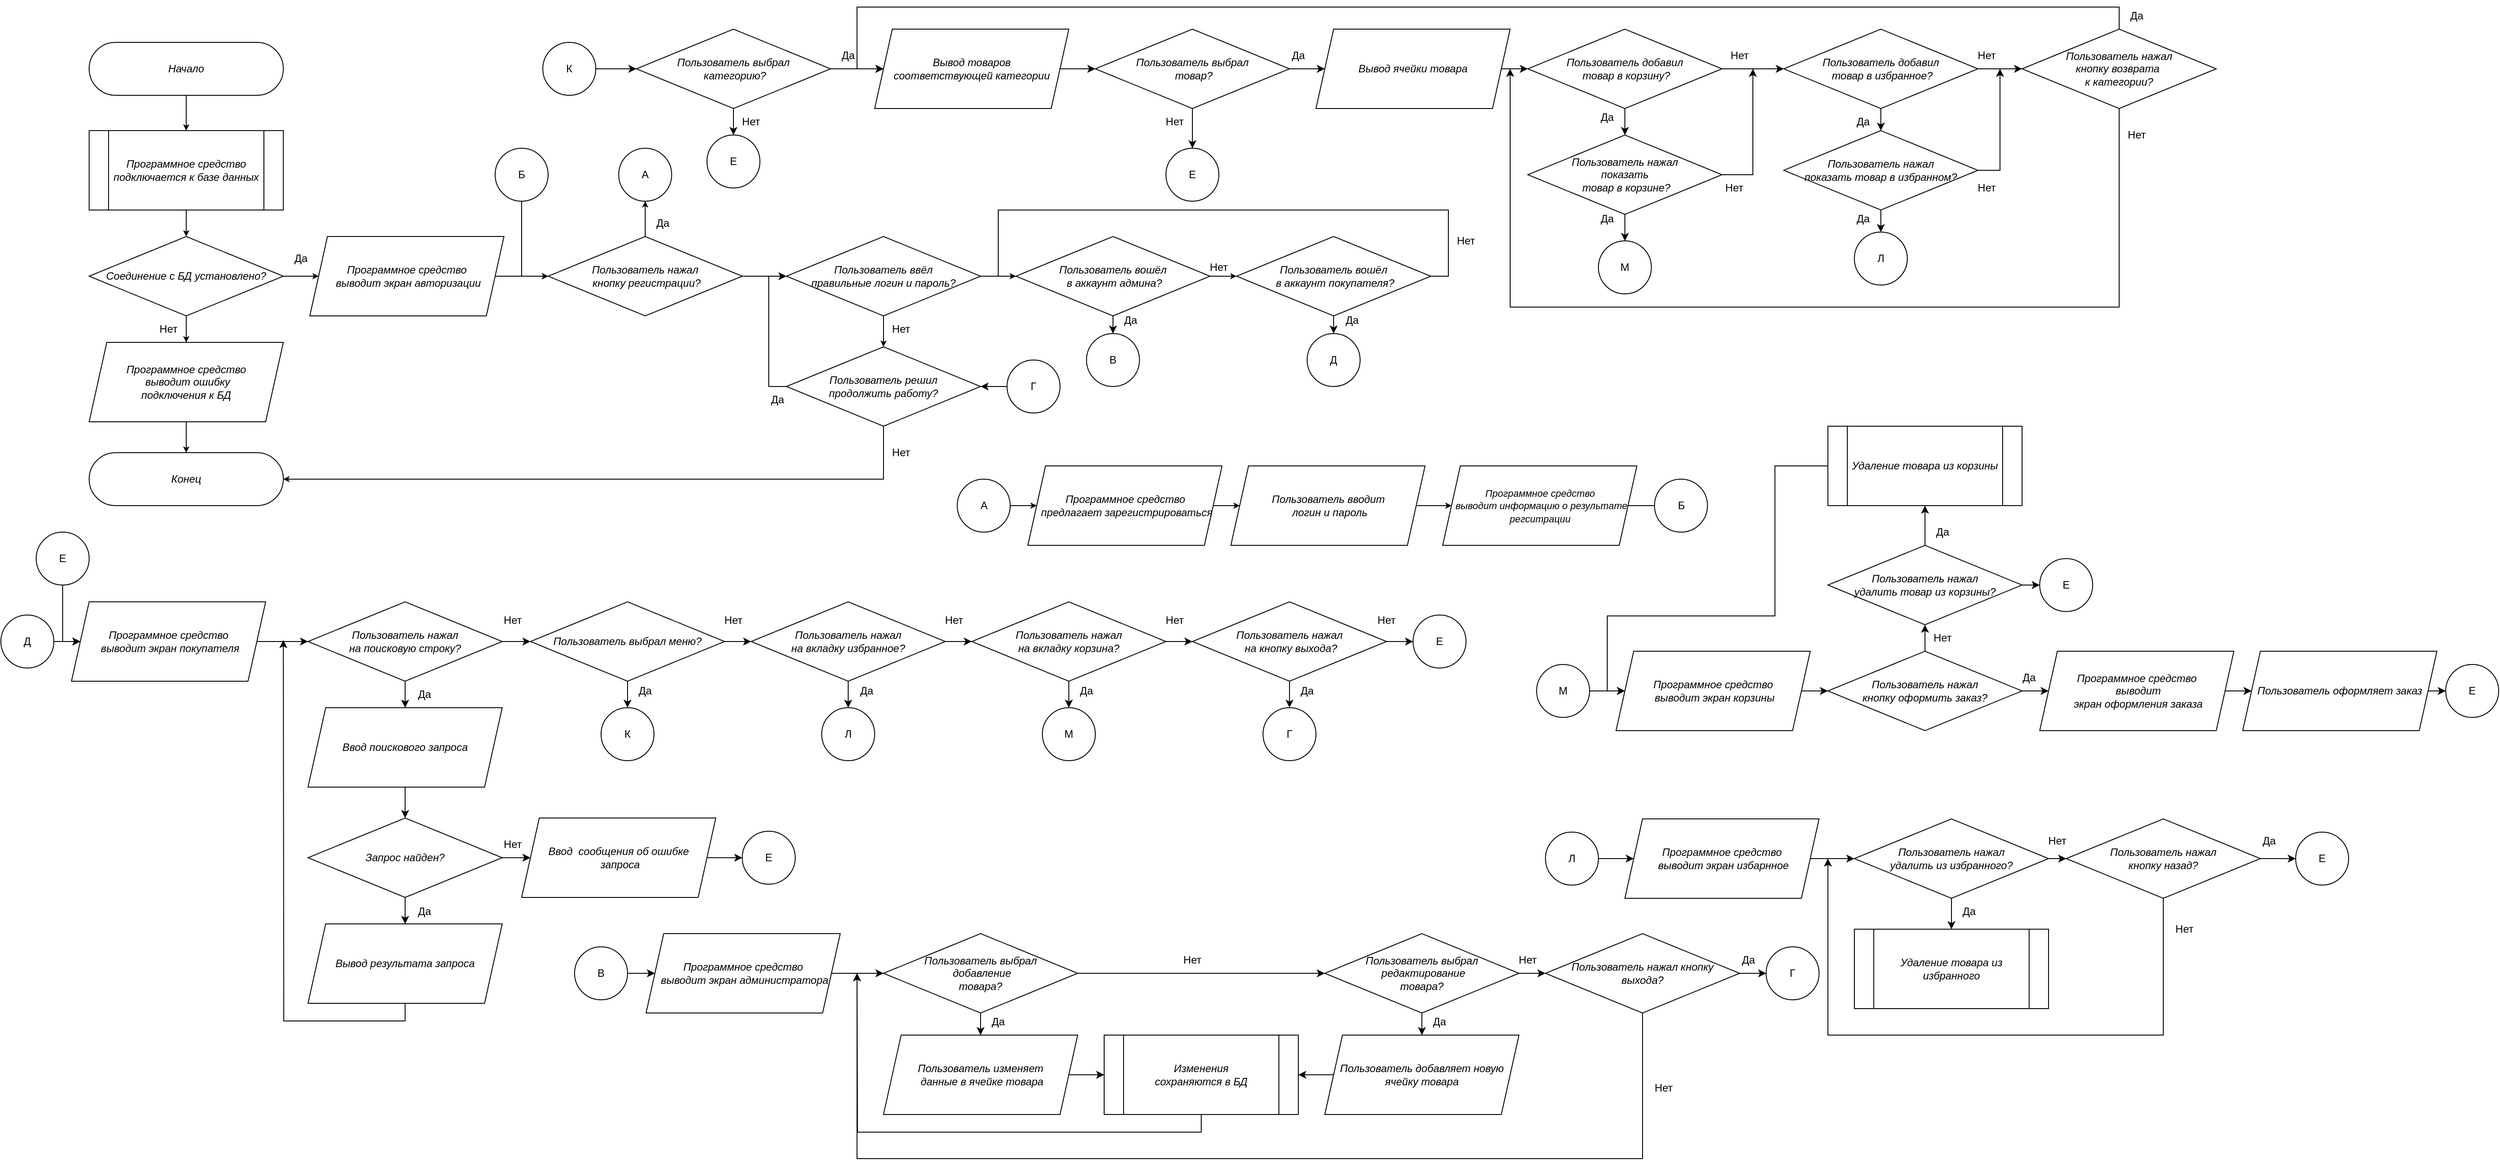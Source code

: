 <mxfile version="20.4.0" type="github">
  <diagram id="XXVoLzYbmiX44hBND2YO" name="Page-1">
    <mxGraphModel dx="3793" dy="1563" grid="1" gridSize="10" guides="1" tooltips="1" connect="1" arrows="1" fold="1" page="1" pageScale="1" pageWidth="827" pageHeight="1169" math="0" shadow="0">
      <root>
        <mxCell id="0" />
        <mxCell id="1" parent="0" />
        <mxCell id="h2bpIm9hSYqEz8xx1qtz-16" style="edgeStyle=orthogonalEdgeStyle;rounded=0;orthogonalLoop=1;jettySize=auto;html=1;exitX=0.5;exitY=1;exitDx=0;exitDy=0;entryX=0.5;entryY=0;entryDx=0;entryDy=0;fontFamily=Helvetica;fontColor=default;fontSize=4;strokeWidth=1;endSize=4;" parent="1" source="h2bpIm9hSYqEz8xx1qtz-10" target="h2bpIm9hSYqEz8xx1qtz-12" edge="1">
          <mxGeometry relative="1" as="geometry" />
        </mxCell>
        <mxCell id="h2bpIm9hSYqEz8xx1qtz-10" value="&lt;i&gt;Начало&lt;/i&gt;" style="rounded=1;whiteSpace=wrap;html=1;shadow=0;sketch=0;glass=0;arcSize=50;" parent="1" vertex="1">
          <mxGeometry x="-160" y="60" width="220" height="60" as="geometry" />
        </mxCell>
        <mxCell id="h2bpIm9hSYqEz8xx1qtz-18" style="edgeStyle=orthogonalEdgeStyle;rounded=0;orthogonalLoop=1;jettySize=auto;html=1;exitX=0.5;exitY=1;exitDx=0;exitDy=0;entryX=0.5;entryY=0;entryDx=0;entryDy=0;strokeWidth=1;fontFamily=Helvetica;fontSize=4;fontColor=default;endSize=4;" parent="1" source="h2bpIm9hSYqEz8xx1qtz-12" target="h2bpIm9hSYqEz8xx1qtz-13" edge="1">
          <mxGeometry relative="1" as="geometry" />
        </mxCell>
        <mxCell id="h2bpIm9hSYqEz8xx1qtz-12" value="&lt;i&gt;Программное средство подключается к базе данных&lt;/i&gt;" style="shape=process;whiteSpace=wrap;html=1;backgroundOutline=1;rounded=1;shadow=0;glass=0;sketch=0;fontFamily=Helvetica;arcSize=0;" parent="1" vertex="1">
          <mxGeometry x="-160" y="160" width="220" height="90" as="geometry" />
        </mxCell>
        <mxCell id="h2bpIm9hSYqEz8xx1qtz-19" style="edgeStyle=orthogonalEdgeStyle;rounded=0;orthogonalLoop=1;jettySize=auto;html=1;exitX=1;exitY=0.5;exitDx=0;exitDy=0;entryX=0;entryY=0.5;entryDx=0;entryDy=0;strokeWidth=1;fontFamily=Helvetica;fontSize=4;fontColor=default;endSize=4;" parent="1" source="h2bpIm9hSYqEz8xx1qtz-13" target="h2bpIm9hSYqEz8xx1qtz-15" edge="1">
          <mxGeometry relative="1" as="geometry" />
        </mxCell>
        <mxCell id="h2bpIm9hSYqEz8xx1qtz-21" style="edgeStyle=orthogonalEdgeStyle;rounded=0;orthogonalLoop=1;jettySize=auto;html=1;exitX=0.5;exitY=1;exitDx=0;exitDy=0;entryX=0.5;entryY=0;entryDx=0;entryDy=0;strokeWidth=1;fontFamily=Helvetica;fontSize=4;fontColor=default;endSize=4;" parent="1" source="h2bpIm9hSYqEz8xx1qtz-13" target="h2bpIm9hSYqEz8xx1qtz-20" edge="1">
          <mxGeometry relative="1" as="geometry" />
        </mxCell>
        <mxCell id="h2bpIm9hSYqEz8xx1qtz-13" value="&lt;i&gt;Соединение с БД установлено?&lt;/i&gt;" style="rhombus;whiteSpace=wrap;html=1;rounded=1;shadow=0;glass=0;sketch=0;fontFamily=Helvetica;arcSize=0;" parent="1" vertex="1">
          <mxGeometry x="-160" y="280" width="220" height="90" as="geometry" />
        </mxCell>
        <mxCell id="h2bpIm9hSYqEz8xx1qtz-27" style="edgeStyle=orthogonalEdgeStyle;rounded=0;orthogonalLoop=1;jettySize=auto;html=1;exitX=1;exitY=0.5;exitDx=0;exitDy=0;entryX=0;entryY=0.5;entryDx=0;entryDy=0;strokeWidth=1;fontFamily=Helvetica;fontSize=4;fontColor=default;endSize=4;" parent="1" source="h2bpIm9hSYqEz8xx1qtz-15" target="h2bpIm9hSYqEz8xx1qtz-24" edge="1">
          <mxGeometry relative="1" as="geometry" />
        </mxCell>
        <mxCell id="h2bpIm9hSYqEz8xx1qtz-15" value="&lt;i&gt;Программное средство&lt;br&gt;&amp;nbsp;выводит экран авторизации&lt;/i&gt;" style="shape=parallelogram;perimeter=parallelogramPerimeter;whiteSpace=wrap;html=1;fixedSize=1;rounded=1;shadow=0;glass=0;sketch=0;fontFamily=Helvetica;arcSize=0;align=center;" parent="1" vertex="1">
          <mxGeometry x="90" y="280" width="220" height="90" as="geometry" />
        </mxCell>
        <mxCell id="h2bpIm9hSYqEz8xx1qtz-23" style="edgeStyle=orthogonalEdgeStyle;rounded=0;orthogonalLoop=1;jettySize=auto;html=1;exitX=0.5;exitY=1;exitDx=0;exitDy=0;entryX=0.5;entryY=0;entryDx=0;entryDy=0;strokeWidth=1;fontFamily=Helvetica;fontSize=4;fontColor=default;endSize=4;" parent="1" source="h2bpIm9hSYqEz8xx1qtz-20" target="h2bpIm9hSYqEz8xx1qtz-22" edge="1">
          <mxGeometry relative="1" as="geometry" />
        </mxCell>
        <mxCell id="h2bpIm9hSYqEz8xx1qtz-20" value="&lt;i&gt;Программное средство&lt;br&gt;&amp;nbsp;выводит ошибку &lt;br&gt;подключения к БД&lt;/i&gt;" style="shape=parallelogram;perimeter=parallelogramPerimeter;whiteSpace=wrap;html=1;fixedSize=1;rounded=1;shadow=0;glass=0;sketch=0;fontFamily=Helvetica;arcSize=0;align=center;" parent="1" vertex="1">
          <mxGeometry x="-160" y="400" width="220" height="90" as="geometry" />
        </mxCell>
        <mxCell id="h2bpIm9hSYqEz8xx1qtz-22" value="&lt;i&gt;Конец&lt;/i&gt;" style="rounded=1;whiteSpace=wrap;html=1;shadow=0;sketch=0;glass=0;arcSize=50;" parent="1" vertex="1">
          <mxGeometry x="-160" y="525" width="220" height="60" as="geometry" />
        </mxCell>
        <mxCell id="h2bpIm9hSYqEz8xx1qtz-28" style="edgeStyle=orthogonalEdgeStyle;rounded=0;orthogonalLoop=1;jettySize=auto;html=1;exitX=1;exitY=0.5;exitDx=0;exitDy=0;strokeWidth=1;fontFamily=Helvetica;fontSize=4;fontColor=default;endSize=4;entryX=0;entryY=0.5;entryDx=0;entryDy=0;" parent="1" source="h2bpIm9hSYqEz8xx1qtz-24" target="h2bpIm9hSYqEz8xx1qtz-26" edge="1">
          <mxGeometry relative="1" as="geometry">
            <mxPoint x="630.0" y="325" as="targetPoint" />
          </mxGeometry>
        </mxCell>
        <mxCell id="h2bpIm9hSYqEz8xx1qtz-45" style="edgeStyle=orthogonalEdgeStyle;rounded=0;orthogonalLoop=1;jettySize=auto;html=1;exitX=0.5;exitY=0;exitDx=0;exitDy=0;entryX=0.5;entryY=1;entryDx=0;entryDy=0;strokeWidth=1;fontFamily=Helvetica;fontSize=12;fontColor=default;endSize=4;" parent="1" source="h2bpIm9hSYqEz8xx1qtz-24" target="h2bpIm9hSYqEz8xx1qtz-44" edge="1">
          <mxGeometry relative="1" as="geometry" />
        </mxCell>
        <mxCell id="h2bpIm9hSYqEz8xx1qtz-24" value="&lt;i&gt;Пользователь нажал&lt;br&gt;&amp;nbsp;кнопку регистрации?&lt;/i&gt;" style="rhombus;whiteSpace=wrap;html=1;rounded=1;shadow=0;glass=0;sketch=0;fontFamily=Helvetica;arcSize=0;" parent="1" vertex="1">
          <mxGeometry x="360" y="280" width="220" height="90" as="geometry" />
        </mxCell>
        <mxCell id="h2bpIm9hSYqEz8xx1qtz-31" style="edgeStyle=orthogonalEdgeStyle;rounded=0;orthogonalLoop=1;jettySize=auto;html=1;exitX=0.5;exitY=1;exitDx=0;exitDy=0;entryX=0.5;entryY=0;entryDx=0;entryDy=0;strokeWidth=1;fontFamily=Helvetica;fontSize=4;fontColor=default;endSize=4;" parent="1" source="h2bpIm9hSYqEz8xx1qtz-26" target="h2bpIm9hSYqEz8xx1qtz-30" edge="1">
          <mxGeometry relative="1" as="geometry" />
        </mxCell>
        <mxCell id="h2bpIm9hSYqEz8xx1qtz-42" style="edgeStyle=orthogonalEdgeStyle;rounded=0;orthogonalLoop=1;jettySize=auto;html=1;exitX=1;exitY=0.5;exitDx=0;exitDy=0;entryX=0;entryY=0.5;entryDx=0;entryDy=0;strokeWidth=1;fontFamily=Helvetica;fontSize=12;fontColor=default;endSize=4;" parent="1" source="h2bpIm9hSYqEz8xx1qtz-26" target="h2bpIm9hSYqEz8xx1qtz-40" edge="1">
          <mxGeometry relative="1" as="geometry" />
        </mxCell>
        <mxCell id="h2bpIm9hSYqEz8xx1qtz-26" value="&lt;i&gt;Пользователь ввёл &lt;br&gt;правильные логин и пароль?&lt;/i&gt;" style="rhombus;whiteSpace=wrap;html=1;rounded=1;shadow=0;glass=0;sketch=0;fontFamily=Helvetica;arcSize=0;" parent="1" vertex="1">
          <mxGeometry x="630" y="280" width="220" height="90" as="geometry" />
        </mxCell>
        <mxCell id="h2bpIm9hSYqEz8xx1qtz-38" style="edgeStyle=orthogonalEdgeStyle;rounded=0;orthogonalLoop=1;jettySize=auto;html=1;exitX=0.5;exitY=1;exitDx=0;exitDy=0;entryX=1;entryY=0.5;entryDx=0;entryDy=0;strokeWidth=1;fontFamily=Helvetica;fontSize=12;fontColor=default;endSize=4;" parent="1" source="h2bpIm9hSYqEz8xx1qtz-30" target="h2bpIm9hSYqEz8xx1qtz-22" edge="1">
          <mxGeometry relative="1" as="geometry" />
        </mxCell>
        <mxCell id="P2Y_0MRLJVulGznbtu9K-157" style="edgeStyle=orthogonalEdgeStyle;rounded=0;orthogonalLoop=1;jettySize=auto;html=1;exitX=0;exitY=0.5;exitDx=0;exitDy=0;entryX=0;entryY=0.5;entryDx=0;entryDy=0;" edge="1" parent="1" source="h2bpIm9hSYqEz8xx1qtz-30" target="h2bpIm9hSYqEz8xx1qtz-26">
          <mxGeometry relative="1" as="geometry" />
        </mxCell>
        <mxCell id="h2bpIm9hSYqEz8xx1qtz-30" value="&lt;i&gt;Пользователь решил &lt;br&gt;продолжить работу?&lt;/i&gt;" style="rhombus;whiteSpace=wrap;html=1;rounded=1;shadow=0;glass=0;sketch=0;fontFamily=Helvetica;arcSize=0;" parent="1" vertex="1">
          <mxGeometry x="630" y="405" width="220" height="90" as="geometry" />
        </mxCell>
        <mxCell id="h2bpIm9hSYqEz8xx1qtz-35" value="&lt;font style=&quot;font-size: 12px;&quot;&gt;Да&lt;/font&gt;" style="text;html=1;strokeColor=none;fillColor=none;align=center;verticalAlign=middle;whiteSpace=wrap;rounded=0;shadow=0;glass=0;sketch=0;fontFamily=Helvetica;fontSize=4;fontColor=default;" parent="1" vertex="1">
          <mxGeometry x="50" y="290" width="60" height="30" as="geometry" />
        </mxCell>
        <mxCell id="h2bpIm9hSYqEz8xx1qtz-36" value="&lt;font style=&quot;font-size: 12px;&quot;&gt;Нет&lt;/font&gt;" style="text;html=1;strokeColor=none;fillColor=none;align=center;verticalAlign=middle;whiteSpace=wrap;rounded=0;shadow=0;glass=0;sketch=0;fontFamily=Helvetica;fontSize=4;fontColor=default;" parent="1" vertex="1">
          <mxGeometry x="-100" y="370" width="60" height="30" as="geometry" />
        </mxCell>
        <mxCell id="h2bpIm9hSYqEz8xx1qtz-37" value="&lt;font style=&quot;font-size: 12px;&quot;&gt;Нет&lt;/font&gt;" style="text;html=1;strokeColor=none;fillColor=none;align=center;verticalAlign=middle;whiteSpace=wrap;rounded=0;shadow=0;glass=0;sketch=0;fontFamily=Helvetica;fontSize=4;fontColor=default;" parent="1" vertex="1">
          <mxGeometry x="730" y="370" width="60" height="30" as="geometry" />
        </mxCell>
        <mxCell id="h2bpIm9hSYqEz8xx1qtz-39" value="&lt;font style=&quot;font-size: 12px;&quot;&gt;Нет&lt;/font&gt;" style="text;html=1;strokeColor=none;fillColor=none;align=center;verticalAlign=middle;whiteSpace=wrap;rounded=0;shadow=0;glass=0;sketch=0;fontFamily=Helvetica;fontSize=4;fontColor=default;" parent="1" vertex="1">
          <mxGeometry x="730" y="510" width="60" height="30" as="geometry" />
        </mxCell>
        <mxCell id="h2bpIm9hSYqEz8xx1qtz-43" style="edgeStyle=orthogonalEdgeStyle;rounded=0;orthogonalLoop=1;jettySize=auto;html=1;exitX=1;exitY=0.5;exitDx=0;exitDy=0;entryX=0;entryY=0.5;entryDx=0;entryDy=0;strokeWidth=1;fontFamily=Helvetica;fontSize=12;fontColor=default;endSize=4;" parent="1" source="h2bpIm9hSYqEz8xx1qtz-40" target="h2bpIm9hSYqEz8xx1qtz-41" edge="1">
          <mxGeometry relative="1" as="geometry" />
        </mxCell>
        <mxCell id="Zw6BuHHyvq9Vovp6j9WM-2" style="edgeStyle=orthogonalEdgeStyle;rounded=0;orthogonalLoop=1;jettySize=auto;html=1;exitX=0.5;exitY=1;exitDx=0;exitDy=0;entryX=0.5;entryY=0;entryDx=0;entryDy=0;" parent="1" source="h2bpIm9hSYqEz8xx1qtz-40" target="Zw6BuHHyvq9Vovp6j9WM-1" edge="1">
          <mxGeometry relative="1" as="geometry" />
        </mxCell>
        <mxCell id="h2bpIm9hSYqEz8xx1qtz-40" value="&lt;i&gt;Пользователь вошёл&lt;br&gt;&amp;nbsp;в аккаунт админа?&lt;/i&gt;" style="rhombus;whiteSpace=wrap;html=1;rounded=1;shadow=0;glass=0;sketch=0;fontFamily=Helvetica;arcSize=0;" parent="1" vertex="1">
          <mxGeometry x="890" y="280" width="220" height="90" as="geometry" />
        </mxCell>
        <mxCell id="P2Y_0MRLJVulGznbtu9K-26" style="edgeStyle=orthogonalEdgeStyle;rounded=0;orthogonalLoop=1;jettySize=auto;html=1;exitX=0.5;exitY=1;exitDx=0;exitDy=0;entryX=0.5;entryY=0;entryDx=0;entryDy=0;" edge="1" parent="1" source="h2bpIm9hSYqEz8xx1qtz-41" target="P2Y_0MRLJVulGznbtu9K-25">
          <mxGeometry relative="1" as="geometry" />
        </mxCell>
        <mxCell id="h2bpIm9hSYqEz8xx1qtz-41" value="&lt;i&gt;Пользователь вошёл&lt;br&gt;&amp;nbsp;в аккаунт покупателя?&lt;/i&gt;" style="rhombus;whiteSpace=wrap;html=1;rounded=1;shadow=0;glass=0;sketch=0;fontFamily=Helvetica;arcSize=0;" parent="1" vertex="1">
          <mxGeometry x="1140" y="280" width="220" height="90" as="geometry" />
        </mxCell>
        <mxCell id="h2bpIm9hSYqEz8xx1qtz-44" value="А" style="ellipse;whiteSpace=wrap;html=1;aspect=fixed;rounded=1;shadow=0;glass=0;sketch=0;fontFamily=Helvetica;fontSize=12;fontColor=default;" parent="1" vertex="1">
          <mxGeometry x="440" y="180" width="60" height="60" as="geometry" />
        </mxCell>
        <mxCell id="h2bpIm9hSYqEz8xx1qtz-50" style="edgeStyle=orthogonalEdgeStyle;rounded=0;orthogonalLoop=1;jettySize=auto;html=1;exitX=1;exitY=0.5;exitDx=0;exitDy=0;strokeWidth=1;fontFamily=Helvetica;fontSize=11;fontColor=default;endSize=4;" parent="1" source="h2bpIm9hSYqEz8xx1qtz-46" target="h2bpIm9hSYqEz8xx1qtz-47" edge="1">
          <mxGeometry relative="1" as="geometry" />
        </mxCell>
        <mxCell id="h2bpIm9hSYqEz8xx1qtz-46" value="А" style="ellipse;whiteSpace=wrap;html=1;aspect=fixed;rounded=1;shadow=0;glass=0;sketch=0;fontFamily=Helvetica;fontSize=12;fontColor=default;" parent="1" vertex="1">
          <mxGeometry x="823.57" y="555" width="60" height="60" as="geometry" />
        </mxCell>
        <mxCell id="h2bpIm9hSYqEz8xx1qtz-51" style="edgeStyle=orthogonalEdgeStyle;rounded=0;orthogonalLoop=1;jettySize=auto;html=1;exitX=1;exitY=0.5;exitDx=0;exitDy=0;entryX=0;entryY=0.5;entryDx=0;entryDy=0;strokeWidth=1;fontFamily=Helvetica;fontSize=11;fontColor=default;endSize=4;" parent="1" source="h2bpIm9hSYqEz8xx1qtz-47" target="h2bpIm9hSYqEz8xx1qtz-48" edge="1">
          <mxGeometry relative="1" as="geometry" />
        </mxCell>
        <mxCell id="h2bpIm9hSYqEz8xx1qtz-47" value="&lt;i&gt;Программное средство&lt;br&gt;&amp;nbsp;предлагает зарегистрироваться&lt;/i&gt;" style="shape=parallelogram;perimeter=parallelogramPerimeter;whiteSpace=wrap;html=1;fixedSize=1;rounded=1;shadow=0;glass=0;sketch=0;fontFamily=Helvetica;arcSize=0;align=center;" parent="1" vertex="1">
          <mxGeometry x="903.57" y="540" width="220" height="90" as="geometry" />
        </mxCell>
        <mxCell id="h2bpIm9hSYqEz8xx1qtz-52" style="edgeStyle=orthogonalEdgeStyle;rounded=0;orthogonalLoop=1;jettySize=auto;html=1;exitX=1;exitY=0.5;exitDx=0;exitDy=0;strokeWidth=1;fontFamily=Helvetica;fontSize=11;fontColor=default;endSize=4;" parent="1" source="h2bpIm9hSYqEz8xx1qtz-48" target="h2bpIm9hSYqEz8xx1qtz-49" edge="1">
          <mxGeometry relative="1" as="geometry" />
        </mxCell>
        <mxCell id="h2bpIm9hSYqEz8xx1qtz-48" value="&lt;i&gt;Пользователь вводит&lt;br&gt;&amp;nbsp;логин и пароль&lt;/i&gt;" style="shape=parallelogram;perimeter=parallelogramPerimeter;whiteSpace=wrap;html=1;fixedSize=1;rounded=1;shadow=0;glass=0;sketch=0;fontFamily=Helvetica;arcSize=0;align=center;" parent="1" vertex="1">
          <mxGeometry x="1133.57" y="540" width="220" height="90" as="geometry" />
        </mxCell>
        <mxCell id="h2bpIm9hSYqEz8xx1qtz-53" style="edgeStyle=orthogonalEdgeStyle;rounded=0;orthogonalLoop=1;jettySize=auto;html=1;exitX=1;exitY=0.5;exitDx=0;exitDy=0;strokeWidth=1;fontFamily=Helvetica;fontSize=11;fontColor=default;endSize=4;startArrow=none;" parent="1" source="h2bpIm9hSYqEz8xx1qtz-54" edge="1">
          <mxGeometry relative="1" as="geometry">
            <mxPoint x="1673.57" y="585" as="targetPoint" />
          </mxGeometry>
        </mxCell>
        <mxCell id="h2bpIm9hSYqEz8xx1qtz-49" value="&lt;i&gt;&lt;font style=&quot;font-size: 11px;&quot;&gt;Программное средство&lt;br&gt;&amp;nbsp;выводит информацию о результате регситрации&lt;/font&gt;&lt;/i&gt;" style="shape=parallelogram;perimeter=parallelogramPerimeter;whiteSpace=wrap;html=1;fixedSize=1;rounded=1;shadow=0;glass=0;sketch=0;fontFamily=Helvetica;arcSize=0;align=center;" parent="1" vertex="1">
          <mxGeometry x="1373.57" y="540" width="220" height="90" as="geometry" />
        </mxCell>
        <mxCell id="h2bpIm9hSYqEz8xx1qtz-56" style="edgeStyle=orthogonalEdgeStyle;rounded=0;orthogonalLoop=1;jettySize=auto;html=1;exitX=0.5;exitY=1;exitDx=0;exitDy=0;entryX=0;entryY=0.5;entryDx=0;entryDy=0;strokeWidth=1;fontFamily=Helvetica;fontSize=11;fontColor=default;endSize=4;" parent="1" source="h2bpIm9hSYqEz8xx1qtz-55" target="h2bpIm9hSYqEz8xx1qtz-24" edge="1">
          <mxGeometry relative="1" as="geometry" />
        </mxCell>
        <mxCell id="h2bpIm9hSYqEz8xx1qtz-55" value="Б" style="ellipse;whiteSpace=wrap;html=1;aspect=fixed;rounded=1;shadow=0;glass=0;sketch=0;fontFamily=Helvetica;fontSize=12;fontColor=default;" parent="1" vertex="1">
          <mxGeometry x="300" y="180" width="60" height="60" as="geometry" />
        </mxCell>
        <mxCell id="h2bpIm9hSYqEz8xx1qtz-57" value="&lt;font style=&quot;font-size: 12px;&quot;&gt;Да&lt;/font&gt;" style="text;html=1;strokeColor=none;fillColor=none;align=center;verticalAlign=middle;whiteSpace=wrap;rounded=0;shadow=0;glass=0;sketch=0;fontFamily=Helvetica;fontSize=4;fontColor=default;" parent="1" vertex="1">
          <mxGeometry x="460" y="250" width="60" height="30" as="geometry" />
        </mxCell>
        <mxCell id="Zw6BuHHyvq9Vovp6j9WM-1" value="В" style="ellipse;whiteSpace=wrap;html=1;aspect=fixed;rounded=1;shadow=0;glass=0;sketch=0;fontFamily=Helvetica;fontSize=12;fontColor=default;" parent="1" vertex="1">
          <mxGeometry x="970" y="390" width="60" height="60" as="geometry" />
        </mxCell>
        <mxCell id="P2Y_0MRLJVulGznbtu9K-3" style="edgeStyle=orthogonalEdgeStyle;rounded=0;orthogonalLoop=1;jettySize=auto;html=1;exitX=1;exitY=0.5;exitDx=0;exitDy=0;entryX=0;entryY=0.5;entryDx=0;entryDy=0;" edge="1" parent="1" source="Zw6BuHHyvq9Vovp6j9WM-3" target="Zw6BuHHyvq9Vovp6j9WM-4">
          <mxGeometry relative="1" as="geometry" />
        </mxCell>
        <mxCell id="Zw6BuHHyvq9Vovp6j9WM-3" value="В" style="ellipse;whiteSpace=wrap;html=1;aspect=fixed;rounded=1;shadow=0;glass=0;sketch=0;fontFamily=Helvetica;fontSize=12;fontColor=default;" parent="1" vertex="1">
          <mxGeometry x="390" y="1085" width="60" height="60" as="geometry" />
        </mxCell>
        <mxCell id="P2Y_0MRLJVulGznbtu9K-4" style="edgeStyle=orthogonalEdgeStyle;rounded=0;orthogonalLoop=1;jettySize=auto;html=1;exitX=1;exitY=0.5;exitDx=0;exitDy=0;entryX=0;entryY=0.5;entryDx=0;entryDy=0;" edge="1" parent="1" source="Zw6BuHHyvq9Vovp6j9WM-4" target="P2Y_0MRLJVulGznbtu9K-1">
          <mxGeometry relative="1" as="geometry" />
        </mxCell>
        <mxCell id="Zw6BuHHyvq9Vovp6j9WM-4" value="&lt;i&gt;Программное средство&lt;br&gt;&amp;nbsp;выводит экран администратора&lt;/i&gt;" style="shape=parallelogram;perimeter=parallelogramPerimeter;whiteSpace=wrap;html=1;fixedSize=1;rounded=1;shadow=0;glass=0;sketch=0;fontFamily=Helvetica;arcSize=0;align=center;" parent="1" vertex="1">
          <mxGeometry x="471" y="1070" width="220" height="90" as="geometry" />
        </mxCell>
        <mxCell id="P2Y_0MRLJVulGznbtu9K-5" style="edgeStyle=orthogonalEdgeStyle;rounded=0;orthogonalLoop=1;jettySize=auto;html=1;exitX=1;exitY=0.5;exitDx=0;exitDy=0;entryX=0;entryY=0.5;entryDx=0;entryDy=0;" edge="1" parent="1" source="P2Y_0MRLJVulGznbtu9K-1" target="P2Y_0MRLJVulGznbtu9K-2">
          <mxGeometry relative="1" as="geometry" />
        </mxCell>
        <mxCell id="P2Y_0MRLJVulGznbtu9K-9" style="edgeStyle=orthogonalEdgeStyle;rounded=0;orthogonalLoop=1;jettySize=auto;html=1;exitX=0.5;exitY=1;exitDx=0;exitDy=0;entryX=0.5;entryY=0;entryDx=0;entryDy=0;" edge="1" parent="1" source="P2Y_0MRLJVulGznbtu9K-1" target="P2Y_0MRLJVulGznbtu9K-7">
          <mxGeometry relative="1" as="geometry" />
        </mxCell>
        <mxCell id="P2Y_0MRLJVulGznbtu9K-1" value="&lt;i&gt;Пользователь выбрал&lt;br&gt;&amp;nbsp;добавление &lt;br&gt;товара?&lt;/i&gt;" style="rhombus;whiteSpace=wrap;html=1;rounded=1;shadow=0;glass=0;sketch=0;fontFamily=Helvetica;arcSize=0;" vertex="1" parent="1">
          <mxGeometry x="740" y="1070" width="220" height="90" as="geometry" />
        </mxCell>
        <mxCell id="P2Y_0MRLJVulGznbtu9K-10" style="edgeStyle=orthogonalEdgeStyle;rounded=0;orthogonalLoop=1;jettySize=auto;html=1;exitX=1;exitY=0.5;exitDx=0;exitDy=0;" edge="1" parent="1" source="P2Y_0MRLJVulGznbtu9K-2" target="P2Y_0MRLJVulGznbtu9K-6">
          <mxGeometry relative="1" as="geometry" />
        </mxCell>
        <mxCell id="P2Y_0MRLJVulGznbtu9K-16" style="edgeStyle=orthogonalEdgeStyle;rounded=0;orthogonalLoop=1;jettySize=auto;html=1;exitX=0.5;exitY=1;exitDx=0;exitDy=0;entryX=0.5;entryY=0;entryDx=0;entryDy=0;" edge="1" parent="1" source="P2Y_0MRLJVulGznbtu9K-2" target="P2Y_0MRLJVulGznbtu9K-8">
          <mxGeometry relative="1" as="geometry" />
        </mxCell>
        <mxCell id="P2Y_0MRLJVulGznbtu9K-2" value="&lt;i&gt;Пользователь выбрал&lt;br&gt;&amp;nbsp;редактирование&lt;br&gt;товара?&lt;/i&gt;" style="rhombus;whiteSpace=wrap;html=1;rounded=1;shadow=0;glass=0;sketch=0;fontFamily=Helvetica;arcSize=0;" vertex="1" parent="1">
          <mxGeometry x="1240" y="1070" width="220" height="90" as="geometry" />
        </mxCell>
        <mxCell id="P2Y_0MRLJVulGznbtu9K-20" style="edgeStyle=orthogonalEdgeStyle;rounded=0;orthogonalLoop=1;jettySize=auto;html=1;exitX=0.5;exitY=1;exitDx=0;exitDy=0;" edge="1" parent="1" source="P2Y_0MRLJVulGznbtu9K-6">
          <mxGeometry relative="1" as="geometry">
            <mxPoint x="710" y="1115.0" as="targetPoint" />
            <Array as="points">
              <mxPoint x="1600" y="1325" />
              <mxPoint x="710" y="1325" />
            </Array>
          </mxGeometry>
        </mxCell>
        <mxCell id="P2Y_0MRLJVulGznbtu9K-22" style="edgeStyle=orthogonalEdgeStyle;rounded=0;orthogonalLoop=1;jettySize=auto;html=1;exitX=1;exitY=0.5;exitDx=0;exitDy=0;entryX=0;entryY=0.5;entryDx=0;entryDy=0;" edge="1" parent="1" source="P2Y_0MRLJVulGznbtu9K-6" target="P2Y_0MRLJVulGznbtu9K-21">
          <mxGeometry relative="1" as="geometry" />
        </mxCell>
        <mxCell id="P2Y_0MRLJVulGznbtu9K-6" value="&lt;i&gt;Пользователь нажал кнопку &lt;br&gt;выхода?&lt;/i&gt;" style="rhombus;whiteSpace=wrap;html=1;rounded=1;shadow=0;glass=0;sketch=0;fontFamily=Helvetica;arcSize=0;" vertex="1" parent="1">
          <mxGeometry x="1490" y="1070" width="220" height="90" as="geometry" />
        </mxCell>
        <mxCell id="P2Y_0MRLJVulGznbtu9K-14" style="edgeStyle=orthogonalEdgeStyle;rounded=0;orthogonalLoop=1;jettySize=auto;html=1;exitX=1;exitY=0.5;exitDx=0;exitDy=0;entryX=0;entryY=0.5;entryDx=0;entryDy=0;" edge="1" parent="1" source="P2Y_0MRLJVulGznbtu9K-7" target="P2Y_0MRLJVulGznbtu9K-13">
          <mxGeometry relative="1" as="geometry" />
        </mxCell>
        <mxCell id="P2Y_0MRLJVulGznbtu9K-7" value="&lt;i&gt;Пользователь изменяет&lt;br&gt;&amp;nbsp;данные в ячейке товара&lt;/i&gt;" style="shape=parallelogram;perimeter=parallelogramPerimeter;whiteSpace=wrap;html=1;fixedSize=1;rounded=1;shadow=0;glass=0;sketch=0;fontFamily=Helvetica;arcSize=0;align=center;" vertex="1" parent="1">
          <mxGeometry x="740" y="1185" width="220" height="90" as="geometry" />
        </mxCell>
        <mxCell id="P2Y_0MRLJVulGznbtu9K-15" style="edgeStyle=orthogonalEdgeStyle;rounded=0;orthogonalLoop=1;jettySize=auto;html=1;exitX=0;exitY=0.5;exitDx=0;exitDy=0;entryX=1;entryY=0.5;entryDx=0;entryDy=0;" edge="1" parent="1" source="P2Y_0MRLJVulGznbtu9K-8" target="P2Y_0MRLJVulGznbtu9K-13">
          <mxGeometry relative="1" as="geometry" />
        </mxCell>
        <mxCell id="P2Y_0MRLJVulGznbtu9K-8" value="&lt;i&gt;Пользователь добавляет новую ячейку товара&lt;/i&gt;" style="shape=parallelogram;perimeter=parallelogramPerimeter;whiteSpace=wrap;html=1;fixedSize=1;rounded=1;shadow=0;glass=0;sketch=0;fontFamily=Helvetica;arcSize=0;align=center;" vertex="1" parent="1">
          <mxGeometry x="1240" y="1185" width="220" height="90" as="geometry" />
        </mxCell>
        <mxCell id="P2Y_0MRLJVulGznbtu9K-18" style="edgeStyle=orthogonalEdgeStyle;rounded=0;orthogonalLoop=1;jettySize=auto;html=1;exitX=0.5;exitY=1;exitDx=0;exitDy=0;" edge="1" parent="1" source="P2Y_0MRLJVulGznbtu9K-13">
          <mxGeometry relative="1" as="geometry">
            <mxPoint x="710" y="1115" as="targetPoint" />
          </mxGeometry>
        </mxCell>
        <mxCell id="P2Y_0MRLJVulGznbtu9K-13" value="&lt;i&gt;Изменения &lt;br&gt;сохраняются в БД&lt;/i&gt;" style="shape=process;whiteSpace=wrap;html=1;backgroundOutline=1;rounded=1;shadow=0;glass=0;sketch=0;fontFamily=Helvetica;arcSize=0;" vertex="1" parent="1">
          <mxGeometry x="990" y="1185" width="220" height="90" as="geometry" />
        </mxCell>
        <mxCell id="P2Y_0MRLJVulGznbtu9K-21" value="Г" style="ellipse;whiteSpace=wrap;html=1;aspect=fixed;rounded=1;shadow=0;glass=0;sketch=0;fontFamily=Helvetica;fontSize=12;fontColor=default;" vertex="1" parent="1">
          <mxGeometry x="1740" y="1085" width="60" height="60" as="geometry" />
        </mxCell>
        <mxCell id="P2Y_0MRLJVulGznbtu9K-24" style="edgeStyle=orthogonalEdgeStyle;rounded=0;orthogonalLoop=1;jettySize=auto;html=1;exitX=0;exitY=0.5;exitDx=0;exitDy=0;entryX=1;entryY=0.5;entryDx=0;entryDy=0;" edge="1" parent="1" source="P2Y_0MRLJVulGznbtu9K-23" target="h2bpIm9hSYqEz8xx1qtz-30">
          <mxGeometry relative="1" as="geometry" />
        </mxCell>
        <mxCell id="P2Y_0MRLJVulGznbtu9K-23" value="Г" style="ellipse;whiteSpace=wrap;html=1;aspect=fixed;rounded=1;shadow=0;glass=0;sketch=0;fontFamily=Helvetica;fontSize=12;fontColor=default;" vertex="1" parent="1">
          <mxGeometry x="880" y="420" width="60" height="60" as="geometry" />
        </mxCell>
        <mxCell id="P2Y_0MRLJVulGznbtu9K-25" value="Д" style="ellipse;whiteSpace=wrap;html=1;aspect=fixed;rounded=1;shadow=0;glass=0;sketch=0;fontFamily=Helvetica;fontSize=12;fontColor=default;" vertex="1" parent="1">
          <mxGeometry x="1220" y="390" width="60" height="60" as="geometry" />
        </mxCell>
        <mxCell id="P2Y_0MRLJVulGznbtu9K-28" value="" style="endArrow=none;html=1;rounded=0;entryX=1;entryY=0.5;entryDx=0;entryDy=0;" edge="1" parent="1" target="h2bpIm9hSYqEz8xx1qtz-41">
          <mxGeometry width="50" height="50" relative="1" as="geometry">
            <mxPoint x="870" y="325" as="sourcePoint" />
            <mxPoint x="1420" y="360" as="targetPoint" />
            <Array as="points">
              <mxPoint x="870" y="290" />
              <mxPoint x="870" y="250" />
              <mxPoint x="1360" y="250" />
              <mxPoint x="1380" y="250" />
              <mxPoint x="1380" y="325" />
            </Array>
          </mxGeometry>
        </mxCell>
        <mxCell id="P2Y_0MRLJVulGznbtu9K-51" style="edgeStyle=orthogonalEdgeStyle;rounded=0;orthogonalLoop=1;jettySize=auto;html=1;exitX=1;exitY=0.5;exitDx=0;exitDy=0;entryX=0;entryY=0.5;entryDx=0;entryDy=0;" edge="1" parent="1" source="P2Y_0MRLJVulGznbtu9K-49" target="P2Y_0MRLJVulGznbtu9K-50">
          <mxGeometry relative="1" as="geometry" />
        </mxCell>
        <mxCell id="P2Y_0MRLJVulGznbtu9K-49" value="Д" style="ellipse;whiteSpace=wrap;html=1;aspect=fixed;rounded=1;shadow=0;glass=0;sketch=0;fontFamily=Helvetica;fontSize=12;fontColor=default;" vertex="1" parent="1">
          <mxGeometry x="-260" y="709" width="60" height="60" as="geometry" />
        </mxCell>
        <mxCell id="P2Y_0MRLJVulGznbtu9K-58" style="edgeStyle=orthogonalEdgeStyle;rounded=0;orthogonalLoop=1;jettySize=auto;html=1;exitX=1;exitY=0.5;exitDx=0;exitDy=0;entryX=0;entryY=0.5;entryDx=0;entryDy=0;" edge="1" parent="1" source="P2Y_0MRLJVulGznbtu9K-50" target="P2Y_0MRLJVulGznbtu9K-52">
          <mxGeometry relative="1" as="geometry" />
        </mxCell>
        <mxCell id="P2Y_0MRLJVulGznbtu9K-50" value="&lt;i&gt;Программное средство&lt;br&gt;&amp;nbsp;выводит экран покупателя&lt;/i&gt;" style="shape=parallelogram;perimeter=parallelogramPerimeter;whiteSpace=wrap;html=1;fixedSize=1;rounded=1;shadow=0;glass=0;sketch=0;fontFamily=Helvetica;arcSize=0;align=center;" vertex="1" parent="1">
          <mxGeometry x="-180" y="694" width="220" height="90" as="geometry" />
        </mxCell>
        <mxCell id="P2Y_0MRLJVulGznbtu9K-64" style="edgeStyle=orthogonalEdgeStyle;rounded=0;orthogonalLoop=1;jettySize=auto;html=1;exitX=0.5;exitY=1;exitDx=0;exitDy=0;" edge="1" parent="1" source="P2Y_0MRLJVulGznbtu9K-52" target="P2Y_0MRLJVulGznbtu9K-55">
          <mxGeometry relative="1" as="geometry" />
        </mxCell>
        <mxCell id="P2Y_0MRLJVulGznbtu9K-69" style="edgeStyle=orthogonalEdgeStyle;rounded=0;orthogonalLoop=1;jettySize=auto;html=1;exitX=1;exitY=0.5;exitDx=0;exitDy=0;entryX=0;entryY=0.5;entryDx=0;entryDy=0;" edge="1" parent="1" source="P2Y_0MRLJVulGznbtu9K-52" target="P2Y_0MRLJVulGznbtu9K-68">
          <mxGeometry relative="1" as="geometry" />
        </mxCell>
        <mxCell id="P2Y_0MRLJVulGznbtu9K-52" value="&lt;i&gt;Пользователь нажал &lt;br&gt;на поисковую строку?&lt;/i&gt;" style="rhombus;whiteSpace=wrap;html=1;rounded=1;shadow=0;glass=0;sketch=0;fontFamily=Helvetica;arcSize=0;" vertex="1" parent="1">
          <mxGeometry x="88" y="694" width="220" height="90" as="geometry" />
        </mxCell>
        <mxCell id="h2bpIm9hSYqEz8xx1qtz-54" value="Б" style="ellipse;whiteSpace=wrap;html=1;aspect=fixed;rounded=1;shadow=0;glass=0;sketch=0;fontFamily=Helvetica;fontSize=12;fontColor=default;" parent="1" vertex="1">
          <mxGeometry x="1613.57" y="555" width="60" height="60" as="geometry" />
        </mxCell>
        <mxCell id="P2Y_0MRLJVulGznbtu9K-53" value="" style="edgeStyle=orthogonalEdgeStyle;rounded=0;orthogonalLoop=1;jettySize=auto;html=1;exitX=1;exitY=0.5;exitDx=0;exitDy=0;strokeWidth=1;fontFamily=Helvetica;fontSize=11;fontColor=default;endSize=4;endArrow=none;" edge="1" parent="1" source="h2bpIm9hSYqEz8xx1qtz-49" target="h2bpIm9hSYqEz8xx1qtz-54">
          <mxGeometry relative="1" as="geometry">
            <mxPoint x="1673.57" y="585" as="targetPoint" />
            <mxPoint x="1583.57" y="585" as="sourcePoint" />
          </mxGeometry>
        </mxCell>
        <mxCell id="P2Y_0MRLJVulGznbtu9K-65" style="edgeStyle=orthogonalEdgeStyle;rounded=0;orthogonalLoop=1;jettySize=auto;html=1;exitX=0.5;exitY=1;exitDx=0;exitDy=0;entryX=0.5;entryY=0;entryDx=0;entryDy=0;" edge="1" parent="1" source="P2Y_0MRLJVulGznbtu9K-55" target="P2Y_0MRLJVulGznbtu9K-56">
          <mxGeometry relative="1" as="geometry" />
        </mxCell>
        <mxCell id="P2Y_0MRLJVulGznbtu9K-55" value="&lt;i&gt;Ввод поискового запроса&lt;/i&gt;" style="shape=parallelogram;perimeter=parallelogramPerimeter;whiteSpace=wrap;html=1;fixedSize=1;rounded=1;shadow=0;glass=0;sketch=0;fontFamily=Helvetica;arcSize=0;align=center;" vertex="1" parent="1">
          <mxGeometry x="88" y="814" width="220" height="90" as="geometry" />
        </mxCell>
        <mxCell id="P2Y_0MRLJVulGznbtu9K-66" style="edgeStyle=orthogonalEdgeStyle;rounded=0;orthogonalLoop=1;jettySize=auto;html=1;exitX=0.5;exitY=1;exitDx=0;exitDy=0;entryX=0.5;entryY=0;entryDx=0;entryDy=0;" edge="1" parent="1" source="P2Y_0MRLJVulGznbtu9K-56" target="P2Y_0MRLJVulGznbtu9K-57">
          <mxGeometry relative="1" as="geometry" />
        </mxCell>
        <mxCell id="P2Y_0MRLJVulGznbtu9K-72" style="edgeStyle=orthogonalEdgeStyle;rounded=0;orthogonalLoop=1;jettySize=auto;html=1;exitX=1;exitY=0.5;exitDx=0;exitDy=0;entryX=0;entryY=0.5;entryDx=0;entryDy=0;" edge="1" parent="1" source="P2Y_0MRLJVulGznbtu9K-56" target="P2Y_0MRLJVulGznbtu9K-63">
          <mxGeometry relative="1" as="geometry" />
        </mxCell>
        <mxCell id="P2Y_0MRLJVulGznbtu9K-56" value="&lt;i&gt;Запрос найден?&lt;/i&gt;" style="rhombus;whiteSpace=wrap;html=1;rounded=1;shadow=0;glass=0;sketch=0;fontFamily=Helvetica;arcSize=0;" vertex="1" parent="1">
          <mxGeometry x="88" y="939" width="220" height="90" as="geometry" />
        </mxCell>
        <mxCell id="P2Y_0MRLJVulGznbtu9K-70" style="edgeStyle=orthogonalEdgeStyle;rounded=0;orthogonalLoop=1;jettySize=auto;html=1;exitX=0.5;exitY=1;exitDx=0;exitDy=0;" edge="1" parent="1" source="P2Y_0MRLJVulGznbtu9K-57">
          <mxGeometry relative="1" as="geometry">
            <mxPoint x="60" y="737.388" as="targetPoint" />
          </mxGeometry>
        </mxCell>
        <mxCell id="P2Y_0MRLJVulGznbtu9K-57" value="&lt;i&gt;Вывод результата запроса&lt;/i&gt;" style="shape=parallelogram;perimeter=parallelogramPerimeter;whiteSpace=wrap;html=1;fixedSize=1;rounded=1;shadow=0;glass=0;sketch=0;fontFamily=Helvetica;arcSize=0;align=center;" vertex="1" parent="1">
          <mxGeometry x="88" y="1059" width="220" height="90" as="geometry" />
        </mxCell>
        <mxCell id="P2Y_0MRLJVulGznbtu9K-74" style="edgeStyle=orthogonalEdgeStyle;rounded=0;orthogonalLoop=1;jettySize=auto;html=1;exitX=1;exitY=0.5;exitDx=0;exitDy=0;" edge="1" parent="1" source="P2Y_0MRLJVulGznbtu9K-63" target="P2Y_0MRLJVulGznbtu9K-73">
          <mxGeometry relative="1" as="geometry" />
        </mxCell>
        <mxCell id="P2Y_0MRLJVulGznbtu9K-63" value="&lt;i&gt;Ввод&amp;nbsp; сообщения об ошибке&lt;br&gt;&amp;nbsp;запроса&lt;/i&gt;" style="shape=parallelogram;perimeter=parallelogramPerimeter;whiteSpace=wrap;html=1;fixedSize=1;rounded=1;shadow=0;glass=0;sketch=0;fontFamily=Helvetica;arcSize=0;align=center;" vertex="1" parent="1">
          <mxGeometry x="330" y="939" width="220" height="90" as="geometry" />
        </mxCell>
        <mxCell id="P2Y_0MRLJVulGznbtu9K-79" style="edgeStyle=orthogonalEdgeStyle;rounded=0;orthogonalLoop=1;jettySize=auto;html=1;exitX=0.5;exitY=1;exitDx=0;exitDy=0;entryX=0.5;entryY=0;entryDx=0;entryDy=0;" edge="1" parent="1" source="P2Y_0MRLJVulGznbtu9K-68" target="P2Y_0MRLJVulGznbtu9K-78">
          <mxGeometry relative="1" as="geometry" />
        </mxCell>
        <mxCell id="P2Y_0MRLJVulGznbtu9K-82" style="edgeStyle=orthogonalEdgeStyle;rounded=0;orthogonalLoop=1;jettySize=auto;html=1;exitX=1;exitY=0.5;exitDx=0;exitDy=0;entryX=0;entryY=0.5;entryDx=0;entryDy=0;" edge="1" parent="1" source="P2Y_0MRLJVulGznbtu9K-68" target="P2Y_0MRLJVulGznbtu9K-80">
          <mxGeometry relative="1" as="geometry" />
        </mxCell>
        <mxCell id="P2Y_0MRLJVulGznbtu9K-68" value="&lt;i&gt;Пользователь выбрал меню?&lt;/i&gt;" style="rhombus;whiteSpace=wrap;html=1;rounded=1;shadow=0;glass=0;sketch=0;fontFamily=Helvetica;arcSize=0;" vertex="1" parent="1">
          <mxGeometry x="340" y="694" width="220" height="90" as="geometry" />
        </mxCell>
        <mxCell id="P2Y_0MRLJVulGznbtu9K-73" value="Е" style="ellipse;whiteSpace=wrap;html=1;aspect=fixed;rounded=1;shadow=0;glass=0;sketch=0;fontFamily=Helvetica;fontSize=12;fontColor=default;" vertex="1" parent="1">
          <mxGeometry x="580" y="954" width="60" height="60" as="geometry" />
        </mxCell>
        <mxCell id="P2Y_0MRLJVulGznbtu9K-265" style="edgeStyle=orthogonalEdgeStyle;rounded=0;orthogonalLoop=1;jettySize=auto;html=1;exitX=0.5;exitY=1;exitDx=0;exitDy=0;entryX=0;entryY=0.5;entryDx=0;entryDy=0;" edge="1" parent="1" source="P2Y_0MRLJVulGznbtu9K-76" target="P2Y_0MRLJVulGznbtu9K-50">
          <mxGeometry relative="1" as="geometry">
            <Array as="points">
              <mxPoint x="-190" y="675" />
              <mxPoint x="-190" y="739" />
            </Array>
          </mxGeometry>
        </mxCell>
        <mxCell id="P2Y_0MRLJVulGznbtu9K-76" value="Е" style="ellipse;whiteSpace=wrap;html=1;aspect=fixed;rounded=1;shadow=0;glass=0;sketch=0;fontFamily=Helvetica;fontSize=12;fontColor=default;" vertex="1" parent="1">
          <mxGeometry x="-220" y="615" width="60" height="60" as="geometry" />
        </mxCell>
        <mxCell id="P2Y_0MRLJVulGznbtu9K-78" value="К" style="ellipse;whiteSpace=wrap;html=1;aspect=fixed;rounded=1;shadow=0;glass=0;sketch=0;fontFamily=Helvetica;fontSize=12;fontColor=default;" vertex="1" parent="1">
          <mxGeometry x="420" y="814" width="60" height="60" as="geometry" />
        </mxCell>
        <mxCell id="P2Y_0MRLJVulGznbtu9K-83" style="edgeStyle=orthogonalEdgeStyle;rounded=0;orthogonalLoop=1;jettySize=auto;html=1;exitX=1;exitY=0.5;exitDx=0;exitDy=0;entryX=0;entryY=0.5;entryDx=0;entryDy=0;" edge="1" parent="1" source="P2Y_0MRLJVulGznbtu9K-80" target="P2Y_0MRLJVulGznbtu9K-81">
          <mxGeometry relative="1" as="geometry" />
        </mxCell>
        <mxCell id="P2Y_0MRLJVulGznbtu9K-85" style="edgeStyle=orthogonalEdgeStyle;rounded=0;orthogonalLoop=1;jettySize=auto;html=1;exitX=0.5;exitY=1;exitDx=0;exitDy=0;entryX=0.5;entryY=0;entryDx=0;entryDy=0;" edge="1" parent="1" source="P2Y_0MRLJVulGznbtu9K-80" target="P2Y_0MRLJVulGznbtu9K-84">
          <mxGeometry relative="1" as="geometry" />
        </mxCell>
        <mxCell id="P2Y_0MRLJVulGznbtu9K-80" value="&lt;i&gt;Пользователь нажал &lt;br&gt;на вкладку избранное?&lt;/i&gt;" style="rhombus;whiteSpace=wrap;html=1;rounded=1;shadow=0;glass=0;sketch=0;fontFamily=Helvetica;arcSize=0;" vertex="1" parent="1">
          <mxGeometry x="590" y="694" width="220" height="90" as="geometry" />
        </mxCell>
        <mxCell id="P2Y_0MRLJVulGznbtu9K-87" style="edgeStyle=orthogonalEdgeStyle;rounded=0;orthogonalLoop=1;jettySize=auto;html=1;exitX=0.5;exitY=1;exitDx=0;exitDy=0;entryX=0.5;entryY=0;entryDx=0;entryDy=0;" edge="1" parent="1" source="P2Y_0MRLJVulGznbtu9K-81" target="P2Y_0MRLJVulGznbtu9K-86">
          <mxGeometry relative="1" as="geometry" />
        </mxCell>
        <mxCell id="P2Y_0MRLJVulGznbtu9K-89" style="edgeStyle=orthogonalEdgeStyle;rounded=0;orthogonalLoop=1;jettySize=auto;html=1;exitX=1;exitY=0.5;exitDx=0;exitDy=0;entryX=0;entryY=0.5;entryDx=0;entryDy=0;" edge="1" parent="1" source="P2Y_0MRLJVulGznbtu9K-81" target="P2Y_0MRLJVulGznbtu9K-88">
          <mxGeometry relative="1" as="geometry" />
        </mxCell>
        <mxCell id="P2Y_0MRLJVulGznbtu9K-81" value="&lt;i&gt;Пользователь нажал &lt;br&gt;на вкладку корзина?&lt;/i&gt;" style="rhombus;whiteSpace=wrap;html=1;rounded=1;shadow=0;glass=0;sketch=0;fontFamily=Helvetica;arcSize=0;" vertex="1" parent="1">
          <mxGeometry x="840" y="694" width="220" height="90" as="geometry" />
        </mxCell>
        <mxCell id="P2Y_0MRLJVulGznbtu9K-84" value="Л" style="ellipse;whiteSpace=wrap;html=1;aspect=fixed;rounded=1;shadow=0;glass=0;sketch=0;fontFamily=Helvetica;fontSize=12;fontColor=default;" vertex="1" parent="1">
          <mxGeometry x="670" y="814" width="60" height="60" as="geometry" />
        </mxCell>
        <mxCell id="P2Y_0MRLJVulGznbtu9K-86" value="М" style="ellipse;whiteSpace=wrap;html=1;aspect=fixed;rounded=1;shadow=0;glass=0;sketch=0;fontFamily=Helvetica;fontSize=12;fontColor=default;" vertex="1" parent="1">
          <mxGeometry x="920" y="814" width="60" height="60" as="geometry" />
        </mxCell>
        <mxCell id="P2Y_0MRLJVulGznbtu9K-91" style="edgeStyle=orthogonalEdgeStyle;rounded=0;orthogonalLoop=1;jettySize=auto;html=1;exitX=0.5;exitY=1;exitDx=0;exitDy=0;entryX=0.5;entryY=0;entryDx=0;entryDy=0;" edge="1" parent="1" source="P2Y_0MRLJVulGznbtu9K-88" target="P2Y_0MRLJVulGznbtu9K-153">
          <mxGeometry relative="1" as="geometry">
            <mxPoint x="1200.0" y="814" as="targetPoint" />
          </mxGeometry>
        </mxCell>
        <mxCell id="P2Y_0MRLJVulGznbtu9K-94" style="edgeStyle=orthogonalEdgeStyle;rounded=0;orthogonalLoop=1;jettySize=auto;html=1;exitX=1;exitY=0.5;exitDx=0;exitDy=0;entryX=0;entryY=0.5;entryDx=0;entryDy=0;" edge="1" parent="1" source="P2Y_0MRLJVulGznbtu9K-88" target="P2Y_0MRLJVulGznbtu9K-152">
          <mxGeometry relative="1" as="geometry">
            <mxPoint x="1350.0" y="739" as="targetPoint" />
          </mxGeometry>
        </mxCell>
        <mxCell id="P2Y_0MRLJVulGznbtu9K-88" value="&lt;i&gt;Пользователь нажал&lt;br&gt;&amp;nbsp;на кнопку выхода?&lt;/i&gt;" style="rhombus;whiteSpace=wrap;html=1;rounded=1;shadow=0;glass=0;sketch=0;fontFamily=Helvetica;arcSize=0;" vertex="1" parent="1">
          <mxGeometry x="1090" y="694" width="220" height="90" as="geometry" />
        </mxCell>
        <mxCell id="P2Y_0MRLJVulGznbtu9K-133" value="&lt;font style=&quot;font-size: 12px;&quot;&gt;Нет&lt;/font&gt;" style="text;html=1;strokeColor=none;fillColor=none;align=center;verticalAlign=middle;whiteSpace=wrap;rounded=0;shadow=0;glass=0;sketch=0;fontFamily=Helvetica;fontSize=4;fontColor=default;" vertex="1" parent="1">
          <mxGeometry x="790" y="700" width="60" height="30" as="geometry" />
        </mxCell>
        <mxCell id="P2Y_0MRLJVulGznbtu9K-134" value="&lt;font style=&quot;font-size: 12px;&quot;&gt;Нет&lt;/font&gt;" style="text;html=1;strokeColor=none;fillColor=none;align=center;verticalAlign=middle;whiteSpace=wrap;rounded=0;shadow=0;glass=0;sketch=0;fontFamily=Helvetica;fontSize=4;fontColor=default;" vertex="1" parent="1">
          <mxGeometry x="1040" y="700" width="60" height="30" as="geometry" />
        </mxCell>
        <mxCell id="P2Y_0MRLJVulGznbtu9K-135" value="&lt;font style=&quot;font-size: 12px;&quot;&gt;Нет&lt;/font&gt;" style="text;html=1;strokeColor=none;fillColor=none;align=center;verticalAlign=middle;whiteSpace=wrap;rounded=0;shadow=0;glass=0;sketch=0;fontFamily=Helvetica;fontSize=4;fontColor=default;" vertex="1" parent="1">
          <mxGeometry x="540" y="700" width="60" height="30" as="geometry" />
        </mxCell>
        <mxCell id="P2Y_0MRLJVulGznbtu9K-136" value="&lt;font style=&quot;font-size: 12px;&quot;&gt;Нет&lt;/font&gt;" style="text;html=1;strokeColor=none;fillColor=none;align=center;verticalAlign=middle;whiteSpace=wrap;rounded=0;shadow=0;glass=0;sketch=0;fontFamily=Helvetica;fontSize=4;fontColor=default;" vertex="1" parent="1">
          <mxGeometry x="290" y="700" width="60" height="30" as="geometry" />
        </mxCell>
        <mxCell id="P2Y_0MRLJVulGznbtu9K-137" value="&lt;font style=&quot;font-size: 12px;&quot;&gt;Нет&lt;/font&gt;" style="text;html=1;strokeColor=none;fillColor=none;align=center;verticalAlign=middle;whiteSpace=wrap;rounded=0;shadow=0;glass=0;sketch=0;fontFamily=Helvetica;fontSize=4;fontColor=default;" vertex="1" parent="1">
          <mxGeometry x="290" y="954" width="60" height="30" as="geometry" />
        </mxCell>
        <mxCell id="P2Y_0MRLJVulGznbtu9K-139" value="&lt;font style=&quot;font-size: 12px;&quot;&gt;Нет&lt;/font&gt;" style="text;html=1;strokeColor=none;fillColor=none;align=center;verticalAlign=middle;whiteSpace=wrap;rounded=0;shadow=0;glass=0;sketch=0;fontFamily=Helvetica;fontSize=4;fontColor=default;" vertex="1" parent="1">
          <mxGeometry x="1060" y="1085" width="60" height="30" as="geometry" />
        </mxCell>
        <mxCell id="P2Y_0MRLJVulGznbtu9K-140" value="&lt;font style=&quot;font-size: 12px;&quot;&gt;Да&lt;/font&gt;" style="text;html=1;strokeColor=none;fillColor=none;align=center;verticalAlign=middle;whiteSpace=wrap;rounded=0;shadow=0;glass=0;sketch=0;fontFamily=Helvetica;fontSize=4;fontColor=default;" vertex="1" parent="1">
          <mxGeometry x="840" y="1155" width="60" height="30" as="geometry" />
        </mxCell>
        <mxCell id="P2Y_0MRLJVulGznbtu9K-141" value="&lt;font style=&quot;font-size: 12px;&quot;&gt;Да&lt;/font&gt;" style="text;html=1;strokeColor=none;fillColor=none;align=center;verticalAlign=middle;whiteSpace=wrap;rounded=0;shadow=0;glass=0;sketch=0;fontFamily=Helvetica;fontSize=4;fontColor=default;" vertex="1" parent="1">
          <mxGeometry x="1340" y="1155" width="60" height="30" as="geometry" />
        </mxCell>
        <mxCell id="P2Y_0MRLJVulGznbtu9K-142" value="&lt;font style=&quot;font-size: 12px;&quot;&gt;Нет&lt;/font&gt;" style="text;html=1;strokeColor=none;fillColor=none;align=center;verticalAlign=middle;whiteSpace=wrap;rounded=0;shadow=0;glass=0;sketch=0;fontFamily=Helvetica;fontSize=4;fontColor=default;" vertex="1" parent="1">
          <mxGeometry x="1440" y="1085" width="60" height="30" as="geometry" />
        </mxCell>
        <mxCell id="P2Y_0MRLJVulGznbtu9K-143" value="&lt;font style=&quot;font-size: 12px;&quot;&gt;Нет&lt;/font&gt;" style="text;html=1;strokeColor=none;fillColor=none;align=center;verticalAlign=middle;whiteSpace=wrap;rounded=0;shadow=0;glass=0;sketch=0;fontFamily=Helvetica;fontSize=4;fontColor=default;" vertex="1" parent="1">
          <mxGeometry x="1594" y="1230" width="60" height="30" as="geometry" />
        </mxCell>
        <mxCell id="P2Y_0MRLJVulGznbtu9K-144" value="&lt;font style=&quot;font-size: 12px;&quot;&gt;Да&lt;/font&gt;" style="text;html=1;strokeColor=none;fillColor=none;align=center;verticalAlign=middle;whiteSpace=wrap;rounded=0;shadow=0;glass=0;sketch=0;fontFamily=Helvetica;fontSize=4;fontColor=default;" vertex="1" parent="1">
          <mxGeometry x="1690" y="1085" width="60" height="30" as="geometry" />
        </mxCell>
        <mxCell id="P2Y_0MRLJVulGznbtu9K-145" value="&lt;font style=&quot;font-size: 12px;&quot;&gt;Да&lt;/font&gt;" style="text;html=1;strokeColor=none;fillColor=none;align=center;verticalAlign=middle;whiteSpace=wrap;rounded=0;shadow=0;glass=0;sketch=0;fontFamily=Helvetica;fontSize=4;fontColor=default;" vertex="1" parent="1">
          <mxGeometry x="190" y="1030" width="60" height="30" as="geometry" />
        </mxCell>
        <mxCell id="P2Y_0MRLJVulGznbtu9K-146" value="&lt;font style=&quot;font-size: 12px;&quot;&gt;Да&lt;/font&gt;" style="text;html=1;strokeColor=none;fillColor=none;align=center;verticalAlign=middle;whiteSpace=wrap;rounded=0;shadow=0;glass=0;sketch=0;fontFamily=Helvetica;fontSize=4;fontColor=default;" vertex="1" parent="1">
          <mxGeometry x="190" y="784" width="60" height="30" as="geometry" />
        </mxCell>
        <mxCell id="P2Y_0MRLJVulGznbtu9K-147" value="&lt;font style=&quot;font-size: 12px;&quot;&gt;Да&lt;/font&gt;" style="text;html=1;strokeColor=none;fillColor=none;align=center;verticalAlign=middle;whiteSpace=wrap;rounded=0;shadow=0;glass=0;sketch=0;fontFamily=Helvetica;fontSize=4;fontColor=default;" vertex="1" parent="1">
          <mxGeometry x="440" y="780" width="60" height="30" as="geometry" />
        </mxCell>
        <mxCell id="P2Y_0MRLJVulGznbtu9K-148" value="&lt;font style=&quot;font-size: 12px;&quot;&gt;Да&lt;/font&gt;" style="text;html=1;strokeColor=none;fillColor=none;align=center;verticalAlign=middle;whiteSpace=wrap;rounded=0;shadow=0;glass=0;sketch=0;fontFamily=Helvetica;fontSize=4;fontColor=default;" vertex="1" parent="1">
          <mxGeometry x="691" y="780" width="60" height="30" as="geometry" />
        </mxCell>
        <mxCell id="P2Y_0MRLJVulGznbtu9K-149" value="&lt;font style=&quot;font-size: 12px;&quot;&gt;Да&lt;/font&gt;" style="text;html=1;strokeColor=none;fillColor=none;align=center;verticalAlign=middle;whiteSpace=wrap;rounded=0;shadow=0;glass=0;sketch=0;fontFamily=Helvetica;fontSize=4;fontColor=default;" vertex="1" parent="1">
          <mxGeometry x="940" y="780" width="60" height="30" as="geometry" />
        </mxCell>
        <mxCell id="P2Y_0MRLJVulGznbtu9K-150" value="&lt;font style=&quot;font-size: 12px;&quot;&gt;Да&lt;/font&gt;" style="text;html=1;strokeColor=none;fillColor=none;align=center;verticalAlign=middle;whiteSpace=wrap;rounded=0;shadow=0;glass=0;sketch=0;fontFamily=Helvetica;fontSize=4;fontColor=default;" vertex="1" parent="1">
          <mxGeometry x="1190" y="780" width="60" height="30" as="geometry" />
        </mxCell>
        <mxCell id="P2Y_0MRLJVulGznbtu9K-151" value="&lt;font style=&quot;font-size: 12px;&quot;&gt;Нет&lt;/font&gt;" style="text;html=1;strokeColor=none;fillColor=none;align=center;verticalAlign=middle;whiteSpace=wrap;rounded=0;shadow=0;glass=0;sketch=0;fontFamily=Helvetica;fontSize=4;fontColor=default;" vertex="1" parent="1">
          <mxGeometry x="1280" y="700" width="60" height="30" as="geometry" />
        </mxCell>
        <mxCell id="P2Y_0MRLJVulGznbtu9K-152" value="Е" style="ellipse;whiteSpace=wrap;html=1;aspect=fixed;rounded=1;shadow=0;glass=0;sketch=0;fontFamily=Helvetica;fontSize=12;fontColor=default;" vertex="1" parent="1">
          <mxGeometry x="1340" y="709" width="60" height="60" as="geometry" />
        </mxCell>
        <mxCell id="P2Y_0MRLJVulGznbtu9K-153" value="Г" style="ellipse;whiteSpace=wrap;html=1;aspect=fixed;rounded=1;shadow=0;glass=0;sketch=0;fontFamily=Helvetica;fontSize=12;fontColor=default;" vertex="1" parent="1">
          <mxGeometry x="1170" y="814" width="60" height="60" as="geometry" />
        </mxCell>
        <mxCell id="P2Y_0MRLJVulGznbtu9K-160" value="&lt;font style=&quot;font-size: 12px;&quot;&gt;Да&lt;/font&gt;" style="text;html=1;strokeColor=none;fillColor=none;align=center;verticalAlign=middle;whiteSpace=wrap;rounded=0;shadow=0;glass=0;sketch=0;fontFamily=Helvetica;fontSize=4;fontColor=default;" vertex="1" parent="1">
          <mxGeometry x="590" y="450" width="60" height="30" as="geometry" />
        </mxCell>
        <mxCell id="P2Y_0MRLJVulGznbtu9K-161" value="&lt;font style=&quot;font-size: 12px;&quot;&gt;Нет&lt;/font&gt;" style="text;html=1;strokeColor=none;fillColor=none;align=center;verticalAlign=middle;whiteSpace=wrap;rounded=0;shadow=0;glass=0;sketch=0;fontFamily=Helvetica;fontSize=4;fontColor=default;" vertex="1" parent="1">
          <mxGeometry x="1090" y="300" width="60" height="30" as="geometry" />
        </mxCell>
        <mxCell id="P2Y_0MRLJVulGznbtu9K-162" value="&lt;font style=&quot;font-size: 12px;&quot;&gt;Нет&lt;/font&gt;" style="text;html=1;strokeColor=none;fillColor=none;align=center;verticalAlign=middle;whiteSpace=wrap;rounded=0;shadow=0;glass=0;sketch=0;fontFamily=Helvetica;fontSize=4;fontColor=default;" vertex="1" parent="1">
          <mxGeometry x="1370" y="270" width="60" height="30" as="geometry" />
        </mxCell>
        <mxCell id="P2Y_0MRLJVulGznbtu9K-163" value="&lt;font style=&quot;font-size: 12px;&quot;&gt;Да&lt;/font&gt;" style="text;html=1;strokeColor=none;fillColor=none;align=center;verticalAlign=middle;whiteSpace=wrap;rounded=0;shadow=0;glass=0;sketch=0;fontFamily=Helvetica;fontSize=4;fontColor=default;" vertex="1" parent="1">
          <mxGeometry x="990" y="360" width="60" height="30" as="geometry" />
        </mxCell>
        <mxCell id="P2Y_0MRLJVulGznbtu9K-164" value="&lt;font style=&quot;font-size: 12px;&quot;&gt;Да&lt;/font&gt;" style="text;html=1;strokeColor=none;fillColor=none;align=center;verticalAlign=middle;whiteSpace=wrap;rounded=0;shadow=0;glass=0;sketch=0;fontFamily=Helvetica;fontSize=4;fontColor=default;" vertex="1" parent="1">
          <mxGeometry x="1241" y="360" width="60" height="30" as="geometry" />
        </mxCell>
        <mxCell id="P2Y_0MRLJVulGznbtu9K-168" style="edgeStyle=orthogonalEdgeStyle;rounded=0;orthogonalLoop=1;jettySize=auto;html=1;exitX=1;exitY=0.5;exitDx=0;exitDy=0;entryX=0;entryY=0.5;entryDx=0;entryDy=0;" edge="1" parent="1" source="P2Y_0MRLJVulGznbtu9K-165" target="P2Y_0MRLJVulGznbtu9K-167">
          <mxGeometry relative="1" as="geometry" />
        </mxCell>
        <mxCell id="P2Y_0MRLJVulGznbtu9K-165" value="К" style="ellipse;whiteSpace=wrap;html=1;aspect=fixed;rounded=1;shadow=0;glass=0;sketch=0;fontFamily=Helvetica;fontSize=12;fontColor=default;" vertex="1" parent="1">
          <mxGeometry x="354" y="60" width="60" height="60" as="geometry" />
        </mxCell>
        <mxCell id="P2Y_0MRLJVulGznbtu9K-169" style="edgeStyle=orthogonalEdgeStyle;rounded=0;orthogonalLoop=1;jettySize=auto;html=1;exitX=0.5;exitY=1;exitDx=0;exitDy=0;entryX=0.5;entryY=0;entryDx=0;entryDy=0;" edge="1" parent="1" source="P2Y_0MRLJVulGznbtu9K-167" target="P2Y_0MRLJVulGznbtu9K-170">
          <mxGeometry relative="1" as="geometry">
            <mxPoint x="570" y="170" as="targetPoint" />
          </mxGeometry>
        </mxCell>
        <mxCell id="P2Y_0MRLJVulGznbtu9K-173" style="edgeStyle=orthogonalEdgeStyle;rounded=0;orthogonalLoop=1;jettySize=auto;html=1;exitX=1;exitY=0.5;exitDx=0;exitDy=0;entryX=0;entryY=0.5;entryDx=0;entryDy=0;" edge="1" parent="1" source="P2Y_0MRLJVulGznbtu9K-167" target="P2Y_0MRLJVulGznbtu9K-172">
          <mxGeometry relative="1" as="geometry" />
        </mxCell>
        <mxCell id="P2Y_0MRLJVulGznbtu9K-167" value="&lt;i&gt;Пользователь выбрал&lt;br&gt;&amp;nbsp;категорию?&lt;/i&gt;" style="rhombus;whiteSpace=wrap;html=1;rounded=1;shadow=0;glass=0;sketch=0;fontFamily=Helvetica;arcSize=0;" vertex="1" parent="1">
          <mxGeometry x="460" y="45" width="220" height="90" as="geometry" />
        </mxCell>
        <mxCell id="P2Y_0MRLJVulGznbtu9K-170" value="Е" style="ellipse;whiteSpace=wrap;html=1;aspect=fixed;rounded=1;shadow=0;glass=0;sketch=0;fontFamily=Helvetica;fontSize=12;fontColor=default;" vertex="1" parent="1">
          <mxGeometry x="540" y="165" width="60" height="60" as="geometry" />
        </mxCell>
        <mxCell id="P2Y_0MRLJVulGznbtu9K-216" style="edgeStyle=orthogonalEdgeStyle;rounded=0;orthogonalLoop=1;jettySize=auto;html=1;exitX=1;exitY=0.5;exitDx=0;exitDy=0;entryX=0;entryY=0.5;entryDx=0;entryDy=0;" edge="1" parent="1" source="P2Y_0MRLJVulGznbtu9K-172" target="P2Y_0MRLJVulGznbtu9K-176">
          <mxGeometry relative="1" as="geometry" />
        </mxCell>
        <mxCell id="P2Y_0MRLJVulGznbtu9K-172" value="&lt;i&gt;Вывод товаров &lt;br&gt;соответствующей категории&lt;/i&gt;" style="shape=parallelogram;perimeter=parallelogramPerimeter;whiteSpace=wrap;html=1;fixedSize=1;rounded=1;shadow=0;glass=0;sketch=0;fontFamily=Helvetica;arcSize=0;align=center;" vertex="1" parent="1">
          <mxGeometry x="730" y="45" width="220" height="90" as="geometry" />
        </mxCell>
        <mxCell id="P2Y_0MRLJVulGznbtu9K-178" style="edgeStyle=orthogonalEdgeStyle;rounded=0;orthogonalLoop=1;jettySize=auto;html=1;exitX=0.5;exitY=1;exitDx=0;exitDy=0;entryX=0.5;entryY=0;entryDx=0;entryDy=0;" edge="1" parent="1" source="P2Y_0MRLJVulGznbtu9K-176" target="P2Y_0MRLJVulGznbtu9K-177">
          <mxGeometry relative="1" as="geometry" />
        </mxCell>
        <mxCell id="P2Y_0MRLJVulGznbtu9K-181" style="edgeStyle=orthogonalEdgeStyle;rounded=0;orthogonalLoop=1;jettySize=auto;html=1;exitX=1;exitY=0.5;exitDx=0;exitDy=0;entryX=0;entryY=0.5;entryDx=0;entryDy=0;" edge="1" parent="1" source="P2Y_0MRLJVulGznbtu9K-176" target="P2Y_0MRLJVulGznbtu9K-180">
          <mxGeometry relative="1" as="geometry" />
        </mxCell>
        <mxCell id="P2Y_0MRLJVulGznbtu9K-176" value="&lt;i&gt;Пользователь выбрал&lt;br&gt;&amp;nbsp;товар?&lt;/i&gt;" style="rhombus;whiteSpace=wrap;html=1;rounded=1;shadow=0;glass=0;sketch=0;fontFamily=Helvetica;arcSize=0;" vertex="1" parent="1">
          <mxGeometry x="980" y="45" width="220" height="90" as="geometry" />
        </mxCell>
        <mxCell id="P2Y_0MRLJVulGznbtu9K-177" value="Е" style="ellipse;whiteSpace=wrap;html=1;aspect=fixed;rounded=1;shadow=0;glass=0;sketch=0;fontFamily=Helvetica;fontSize=12;fontColor=default;" vertex="1" parent="1">
          <mxGeometry x="1060" y="180" width="60" height="60" as="geometry" />
        </mxCell>
        <mxCell id="P2Y_0MRLJVulGznbtu9K-193" style="edgeStyle=orthogonalEdgeStyle;rounded=0;orthogonalLoop=1;jettySize=auto;html=1;exitX=0.5;exitY=1;exitDx=0;exitDy=0;entryX=0.5;entryY=0;entryDx=0;entryDy=0;" edge="1" parent="1" source="P2Y_0MRLJVulGznbtu9K-179" target="P2Y_0MRLJVulGznbtu9K-191">
          <mxGeometry relative="1" as="geometry" />
        </mxCell>
        <mxCell id="P2Y_0MRLJVulGznbtu9K-195" style="edgeStyle=orthogonalEdgeStyle;rounded=0;orthogonalLoop=1;jettySize=auto;html=1;entryX=0;entryY=0.5;entryDx=0;entryDy=0;" edge="1" parent="1" source="P2Y_0MRLJVulGznbtu9K-179" target="P2Y_0MRLJVulGznbtu9K-194">
          <mxGeometry relative="1" as="geometry" />
        </mxCell>
        <mxCell id="P2Y_0MRLJVulGznbtu9K-179" value="&lt;i&gt;Пользователь добавил&lt;br&gt;&amp;nbsp;товар в корзину?&lt;/i&gt;" style="rhombus;whiteSpace=wrap;html=1;rounded=1;shadow=0;glass=0;sketch=0;fontFamily=Helvetica;arcSize=0;" vertex="1" parent="1">
          <mxGeometry x="1470" y="45" width="220" height="90" as="geometry" />
        </mxCell>
        <mxCell id="P2Y_0MRLJVulGznbtu9K-182" style="edgeStyle=orthogonalEdgeStyle;rounded=0;orthogonalLoop=1;jettySize=auto;html=1;exitX=1;exitY=0.5;exitDx=0;exitDy=0;entryX=0;entryY=0.5;entryDx=0;entryDy=0;" edge="1" parent="1" source="P2Y_0MRLJVulGznbtu9K-180" target="P2Y_0MRLJVulGznbtu9K-179">
          <mxGeometry relative="1" as="geometry" />
        </mxCell>
        <mxCell id="P2Y_0MRLJVulGznbtu9K-180" value="&lt;i&gt;Вывод ячейки товара&lt;/i&gt;" style="shape=parallelogram;perimeter=parallelogramPerimeter;whiteSpace=wrap;html=1;fixedSize=1;rounded=1;shadow=0;glass=0;sketch=0;fontFamily=Helvetica;arcSize=0;align=center;" vertex="1" parent="1">
          <mxGeometry x="1230" y="45" width="220" height="90" as="geometry" />
        </mxCell>
        <mxCell id="P2Y_0MRLJVulGznbtu9K-183" value="М" style="ellipse;whiteSpace=wrap;html=1;aspect=fixed;rounded=1;shadow=0;glass=0;sketch=0;fontFamily=Helvetica;fontSize=12;fontColor=default;" vertex="1" parent="1">
          <mxGeometry x="1550" y="285" width="60" height="60" as="geometry" />
        </mxCell>
        <mxCell id="P2Y_0MRLJVulGznbtu9K-185" value="&lt;font style=&quot;font-size: 12px;&quot;&gt;Нет&lt;/font&gt;" style="text;html=1;strokeColor=none;fillColor=none;align=center;verticalAlign=middle;whiteSpace=wrap;rounded=0;shadow=0;glass=0;sketch=0;fontFamily=Helvetica;fontSize=4;fontColor=default;" vertex="1" parent="1">
          <mxGeometry x="1040" y="135" width="60" height="30" as="geometry" />
        </mxCell>
        <mxCell id="P2Y_0MRLJVulGznbtu9K-186" value="&lt;font style=&quot;font-size: 12px;&quot;&gt;Нет&lt;/font&gt;" style="text;html=1;strokeColor=none;fillColor=none;align=center;verticalAlign=middle;whiteSpace=wrap;rounded=0;shadow=0;glass=0;sketch=0;fontFamily=Helvetica;fontSize=4;fontColor=default;" vertex="1" parent="1">
          <mxGeometry x="1680" y="60" width="60" height="30" as="geometry" />
        </mxCell>
        <mxCell id="P2Y_0MRLJVulGznbtu9K-187" value="&lt;font style=&quot;font-size: 12px;&quot;&gt;Да&lt;/font&gt;" style="text;html=1;strokeColor=none;fillColor=none;align=center;verticalAlign=middle;whiteSpace=wrap;rounded=0;shadow=0;glass=0;sketch=0;fontFamily=Helvetica;fontSize=4;fontColor=default;" vertex="1" parent="1">
          <mxGeometry x="1180" y="60" width="60" height="30" as="geometry" />
        </mxCell>
        <mxCell id="P2Y_0MRLJVulGznbtu9K-188" value="&lt;font style=&quot;font-size: 12px;&quot;&gt;Да&lt;/font&gt;" style="text;html=1;strokeColor=none;fillColor=none;align=center;verticalAlign=middle;whiteSpace=wrap;rounded=0;shadow=0;glass=0;sketch=0;fontFamily=Helvetica;fontSize=4;fontColor=default;" vertex="1" parent="1">
          <mxGeometry x="1530" y="130" width="60" height="30" as="geometry" />
        </mxCell>
        <mxCell id="P2Y_0MRLJVulGznbtu9K-189" value="&lt;font style=&quot;font-size: 12px;&quot;&gt;Да&lt;/font&gt;" style="text;html=1;strokeColor=none;fillColor=none;align=center;verticalAlign=middle;whiteSpace=wrap;rounded=0;shadow=0;glass=0;sketch=0;fontFamily=Helvetica;fontSize=4;fontColor=default;" vertex="1" parent="1">
          <mxGeometry x="670" y="60" width="60" height="30" as="geometry" />
        </mxCell>
        <mxCell id="P2Y_0MRLJVulGznbtu9K-190" value="&lt;font style=&quot;font-size: 12px;&quot;&gt;Нет&lt;/font&gt;" style="text;html=1;strokeColor=none;fillColor=none;align=center;verticalAlign=middle;whiteSpace=wrap;rounded=0;shadow=0;glass=0;sketch=0;fontFamily=Helvetica;fontSize=4;fontColor=default;" vertex="1" parent="1">
          <mxGeometry x="560" y="135" width="60" height="30" as="geometry" />
        </mxCell>
        <mxCell id="P2Y_0MRLJVulGznbtu9K-192" style="edgeStyle=orthogonalEdgeStyle;rounded=0;orthogonalLoop=1;jettySize=auto;html=1;exitX=0.5;exitY=1;exitDx=0;exitDy=0;entryX=0.5;entryY=0;entryDx=0;entryDy=0;" edge="1" parent="1" source="P2Y_0MRLJVulGznbtu9K-191" target="P2Y_0MRLJVulGznbtu9K-183">
          <mxGeometry relative="1" as="geometry" />
        </mxCell>
        <mxCell id="P2Y_0MRLJVulGznbtu9K-221" style="edgeStyle=orthogonalEdgeStyle;rounded=0;orthogonalLoop=1;jettySize=auto;html=1;exitX=1;exitY=0.5;exitDx=0;exitDy=0;entryX=0.75;entryY=1;entryDx=0;entryDy=0;" edge="1" parent="1" source="P2Y_0MRLJVulGznbtu9K-191" target="P2Y_0MRLJVulGznbtu9K-186">
          <mxGeometry relative="1" as="geometry" />
        </mxCell>
        <mxCell id="P2Y_0MRLJVulGznbtu9K-191" value="&lt;i&gt;Пользователь нажал &lt;br&gt;показать&lt;br&gt;&amp;nbsp;товар в корзине?&lt;/i&gt;" style="rhombus;whiteSpace=wrap;html=1;rounded=1;shadow=0;glass=0;sketch=0;fontFamily=Helvetica;arcSize=0;" vertex="1" parent="1">
          <mxGeometry x="1470" y="165" width="220" height="90" as="geometry" />
        </mxCell>
        <mxCell id="P2Y_0MRLJVulGznbtu9K-199" style="edgeStyle=orthogonalEdgeStyle;rounded=0;orthogonalLoop=1;jettySize=auto;html=1;exitX=0.5;exitY=1;exitDx=0;exitDy=0;entryX=0.5;entryY=0;entryDx=0;entryDy=0;" edge="1" parent="1" source="P2Y_0MRLJVulGznbtu9K-194" target="P2Y_0MRLJVulGznbtu9K-196">
          <mxGeometry relative="1" as="geometry" />
        </mxCell>
        <mxCell id="P2Y_0MRLJVulGznbtu9K-212" style="edgeStyle=orthogonalEdgeStyle;rounded=0;orthogonalLoop=1;jettySize=auto;html=1;exitX=1;exitY=0.5;exitDx=0;exitDy=0;entryX=0;entryY=0.5;entryDx=0;entryDy=0;" edge="1" parent="1" source="P2Y_0MRLJVulGznbtu9K-194" target="P2Y_0MRLJVulGznbtu9K-206">
          <mxGeometry relative="1" as="geometry" />
        </mxCell>
        <mxCell id="P2Y_0MRLJVulGznbtu9K-194" value="&lt;i&gt;Пользователь добавил&lt;br&gt;&amp;nbsp;товар в избранное?&lt;/i&gt;" style="rhombus;whiteSpace=wrap;html=1;rounded=1;shadow=0;glass=0;sketch=0;fontFamily=Helvetica;arcSize=0;" vertex="1" parent="1">
          <mxGeometry x="1760" y="45" width="220" height="90" as="geometry" />
        </mxCell>
        <mxCell id="P2Y_0MRLJVulGznbtu9K-198" style="edgeStyle=orthogonalEdgeStyle;rounded=0;orthogonalLoop=1;jettySize=auto;html=1;exitX=0.5;exitY=1;exitDx=0;exitDy=0;entryX=0.5;entryY=0;entryDx=0;entryDy=0;" edge="1" parent="1" source="P2Y_0MRLJVulGznbtu9K-196" target="P2Y_0MRLJVulGznbtu9K-197">
          <mxGeometry relative="1" as="geometry" />
        </mxCell>
        <mxCell id="P2Y_0MRLJVulGznbtu9K-222" style="edgeStyle=orthogonalEdgeStyle;rounded=0;orthogonalLoop=1;jettySize=auto;html=1;exitX=1;exitY=0.5;exitDx=0;exitDy=0;entryX=0.75;entryY=1;entryDx=0;entryDy=0;" edge="1" parent="1" source="P2Y_0MRLJVulGznbtu9K-196" target="P2Y_0MRLJVulGznbtu9K-214">
          <mxGeometry relative="1" as="geometry" />
        </mxCell>
        <mxCell id="P2Y_0MRLJVulGznbtu9K-196" value="&lt;i&gt;Пользователь нажал &lt;br&gt;показать товар в избранном?&lt;/i&gt;" style="rhombus;whiteSpace=wrap;html=1;rounded=1;shadow=0;glass=0;sketch=0;fontFamily=Helvetica;arcSize=0;" vertex="1" parent="1">
          <mxGeometry x="1760" y="160" width="220" height="90" as="geometry" />
        </mxCell>
        <mxCell id="P2Y_0MRLJVulGznbtu9K-197" value="Л" style="ellipse;whiteSpace=wrap;html=1;aspect=fixed;rounded=1;shadow=0;glass=0;sketch=0;fontFamily=Helvetica;fontSize=12;fontColor=default;" vertex="1" parent="1">
          <mxGeometry x="1840" y="275" width="60" height="60" as="geometry" />
        </mxCell>
        <mxCell id="P2Y_0MRLJVulGznbtu9K-200" value="&lt;font style=&quot;font-size: 12px;&quot;&gt;Да&lt;/font&gt;" style="text;html=1;strokeColor=none;fillColor=none;align=center;verticalAlign=middle;whiteSpace=wrap;rounded=0;shadow=0;glass=0;sketch=0;fontFamily=Helvetica;fontSize=4;fontColor=default;" vertex="1" parent="1">
          <mxGeometry x="1820" y="135" width="60" height="30" as="geometry" />
        </mxCell>
        <mxCell id="P2Y_0MRLJVulGznbtu9K-202" value="&lt;font style=&quot;font-size: 12px;&quot;&gt;Нет&lt;/font&gt;" style="text;html=1;strokeColor=none;fillColor=none;align=center;verticalAlign=middle;whiteSpace=wrap;rounded=0;shadow=0;glass=0;sketch=0;fontFamily=Helvetica;fontSize=4;fontColor=default;" vertex="1" parent="1">
          <mxGeometry x="1673.57" y="210" width="60" height="30" as="geometry" />
        </mxCell>
        <mxCell id="P2Y_0MRLJVulGznbtu9K-203" value="&lt;font style=&quot;font-size: 12px;&quot;&gt;Да&lt;/font&gt;" style="text;html=1;strokeColor=none;fillColor=none;align=center;verticalAlign=middle;whiteSpace=wrap;rounded=0;shadow=0;glass=0;sketch=0;fontFamily=Helvetica;fontSize=4;fontColor=default;" vertex="1" parent="1">
          <mxGeometry x="1530" y="245" width="60" height="30" as="geometry" />
        </mxCell>
        <mxCell id="P2Y_0MRLJVulGznbtu9K-204" value="&lt;font style=&quot;font-size: 12px;&quot;&gt;Да&lt;/font&gt;" style="text;html=1;strokeColor=none;fillColor=none;align=center;verticalAlign=middle;whiteSpace=wrap;rounded=0;shadow=0;glass=0;sketch=0;fontFamily=Helvetica;fontSize=4;fontColor=default;" vertex="1" parent="1">
          <mxGeometry x="1820" y="245" width="60" height="30" as="geometry" />
        </mxCell>
        <mxCell id="P2Y_0MRLJVulGznbtu9K-217" style="edgeStyle=orthogonalEdgeStyle;rounded=0;orthogonalLoop=1;jettySize=auto;html=1;exitX=0.5;exitY=0;exitDx=0;exitDy=0;entryX=0;entryY=0.5;entryDx=0;entryDy=0;" edge="1" parent="1" source="P2Y_0MRLJVulGznbtu9K-206" target="P2Y_0MRLJVulGznbtu9K-172">
          <mxGeometry relative="1" as="geometry">
            <Array as="points">
              <mxPoint x="2140" y="20" />
              <mxPoint x="710" y="20" />
              <mxPoint x="710" y="90" />
            </Array>
          </mxGeometry>
        </mxCell>
        <mxCell id="P2Y_0MRLJVulGznbtu9K-226" style="edgeStyle=orthogonalEdgeStyle;rounded=0;orthogonalLoop=1;jettySize=auto;html=1;exitX=0.5;exitY=1;exitDx=0;exitDy=0;" edge="1" parent="1" source="P2Y_0MRLJVulGznbtu9K-206">
          <mxGeometry relative="1" as="geometry">
            <mxPoint x="1450" y="90" as="targetPoint" />
            <Array as="points">
              <mxPoint x="2140" y="360" />
              <mxPoint x="1450" y="360" />
              <mxPoint x="1450" y="150" />
            </Array>
          </mxGeometry>
        </mxCell>
        <mxCell id="P2Y_0MRLJVulGznbtu9K-206" value="&lt;i&gt;Пользователь нажал &lt;br&gt;кнопку возврата&amp;nbsp;&lt;br&gt;к категории?&lt;/i&gt;" style="rhombus;whiteSpace=wrap;html=1;rounded=1;shadow=0;glass=0;sketch=0;fontFamily=Helvetica;arcSize=0;" vertex="1" parent="1">
          <mxGeometry x="2030" y="45" width="220" height="90" as="geometry" />
        </mxCell>
        <mxCell id="P2Y_0MRLJVulGznbtu9K-213" value="&lt;font style=&quot;font-size: 12px;&quot;&gt;Нет&lt;/font&gt;" style="text;html=1;strokeColor=none;fillColor=none;align=center;verticalAlign=middle;whiteSpace=wrap;rounded=0;shadow=0;glass=0;sketch=0;fontFamily=Helvetica;fontSize=4;fontColor=default;" vertex="1" parent="1">
          <mxGeometry x="1960" y="210" width="60" height="30" as="geometry" />
        </mxCell>
        <mxCell id="P2Y_0MRLJVulGznbtu9K-214" value="&lt;font style=&quot;font-size: 12px;&quot;&gt;Нет&lt;/font&gt;" style="text;html=1;strokeColor=none;fillColor=none;align=center;verticalAlign=middle;whiteSpace=wrap;rounded=0;shadow=0;glass=0;sketch=0;fontFamily=Helvetica;fontSize=4;fontColor=default;" vertex="1" parent="1">
          <mxGeometry x="1960" y="60" width="60" height="30" as="geometry" />
        </mxCell>
        <mxCell id="P2Y_0MRLJVulGznbtu9K-219" value="&lt;font style=&quot;font-size: 12px;&quot;&gt;Да&lt;/font&gt;" style="text;html=1;strokeColor=none;fillColor=none;align=center;verticalAlign=middle;whiteSpace=wrap;rounded=0;shadow=0;glass=0;sketch=0;fontFamily=Helvetica;fontSize=4;fontColor=default;" vertex="1" parent="1">
          <mxGeometry x="2130" y="15" width="60" height="30" as="geometry" />
        </mxCell>
        <mxCell id="P2Y_0MRLJVulGznbtu9K-227" value="&lt;font style=&quot;font-size: 12px;&quot;&gt;Нет&lt;/font&gt;" style="text;html=1;strokeColor=none;fillColor=none;align=center;verticalAlign=middle;whiteSpace=wrap;rounded=0;shadow=0;glass=0;sketch=0;fontFamily=Helvetica;fontSize=4;fontColor=default;" vertex="1" parent="1">
          <mxGeometry x="2130" y="150" width="60" height="30" as="geometry" />
        </mxCell>
        <mxCell id="P2Y_0MRLJVulGznbtu9K-231" style="edgeStyle=orthogonalEdgeStyle;rounded=0;orthogonalLoop=1;jettySize=auto;html=1;exitX=1;exitY=0.5;exitDx=0;exitDy=0;" edge="1" parent="1" source="P2Y_0MRLJVulGznbtu9K-229" target="P2Y_0MRLJVulGznbtu9K-230">
          <mxGeometry relative="1" as="geometry" />
        </mxCell>
        <mxCell id="P2Y_0MRLJVulGznbtu9K-229" value="Л" style="ellipse;whiteSpace=wrap;html=1;aspect=fixed;rounded=1;shadow=0;glass=0;sketch=0;fontFamily=Helvetica;fontSize=12;fontColor=default;" vertex="1" parent="1">
          <mxGeometry x="1490" y="955" width="60" height="60" as="geometry" />
        </mxCell>
        <mxCell id="P2Y_0MRLJVulGznbtu9K-233" style="edgeStyle=orthogonalEdgeStyle;rounded=0;orthogonalLoop=1;jettySize=auto;html=1;exitX=1;exitY=0.5;exitDx=0;exitDy=0;entryX=0;entryY=0.5;entryDx=0;entryDy=0;" edge="1" parent="1" source="P2Y_0MRLJVulGznbtu9K-230" target="P2Y_0MRLJVulGznbtu9K-232">
          <mxGeometry relative="1" as="geometry" />
        </mxCell>
        <mxCell id="P2Y_0MRLJVulGznbtu9K-230" value="&lt;i&gt;Программное средство&lt;br&gt;&amp;nbsp;выводит экран избарнное&lt;/i&gt;" style="shape=parallelogram;perimeter=parallelogramPerimeter;whiteSpace=wrap;html=1;fixedSize=1;rounded=1;shadow=0;glass=0;sketch=0;fontFamily=Helvetica;arcSize=0;align=center;" vertex="1" parent="1">
          <mxGeometry x="1580" y="940" width="220" height="90" as="geometry" />
        </mxCell>
        <mxCell id="P2Y_0MRLJVulGznbtu9K-235" style="edgeStyle=orthogonalEdgeStyle;rounded=0;orthogonalLoop=1;jettySize=auto;html=1;exitX=0.5;exitY=1;exitDx=0;exitDy=0;entryX=0.5;entryY=0;entryDx=0;entryDy=0;" edge="1" parent="1" source="P2Y_0MRLJVulGznbtu9K-232" target="P2Y_0MRLJVulGznbtu9K-234">
          <mxGeometry relative="1" as="geometry" />
        </mxCell>
        <mxCell id="P2Y_0MRLJVulGznbtu9K-238" style="edgeStyle=orthogonalEdgeStyle;rounded=0;orthogonalLoop=1;jettySize=auto;html=1;exitX=1;exitY=0.5;exitDx=0;exitDy=0;entryX=0;entryY=0.5;entryDx=0;entryDy=0;" edge="1" parent="1" source="P2Y_0MRLJVulGznbtu9K-232" target="P2Y_0MRLJVulGznbtu9K-236">
          <mxGeometry relative="1" as="geometry" />
        </mxCell>
        <mxCell id="P2Y_0MRLJVulGznbtu9K-232" value="&lt;i&gt;Пользователь нажал &lt;br&gt;удалить из избранного?&lt;/i&gt;" style="rhombus;whiteSpace=wrap;html=1;rounded=1;shadow=0;glass=0;sketch=0;fontFamily=Helvetica;arcSize=0;" vertex="1" parent="1">
          <mxGeometry x="1840" y="940" width="220" height="90" as="geometry" />
        </mxCell>
        <mxCell id="P2Y_0MRLJVulGznbtu9K-234" value="&lt;i&gt;Удаление товара из избранного&lt;/i&gt;" style="shape=process;whiteSpace=wrap;html=1;backgroundOutline=1;rounded=1;shadow=0;glass=0;sketch=0;fontFamily=Helvetica;arcSize=0;" vertex="1" parent="1">
          <mxGeometry x="1840" y="1065" width="220" height="90" as="geometry" />
        </mxCell>
        <mxCell id="P2Y_0MRLJVulGznbtu9K-237" style="edgeStyle=orthogonalEdgeStyle;rounded=0;orthogonalLoop=1;jettySize=auto;html=1;exitX=0.5;exitY=1;exitDx=0;exitDy=0;" edge="1" parent="1" source="P2Y_0MRLJVulGznbtu9K-236">
          <mxGeometry relative="1" as="geometry">
            <mxPoint x="1810" y="985" as="targetPoint" />
            <Array as="points">
              <mxPoint x="2190" y="1185" />
              <mxPoint x="1810" y="1185" />
            </Array>
          </mxGeometry>
        </mxCell>
        <mxCell id="P2Y_0MRLJVulGznbtu9K-241" style="edgeStyle=orthogonalEdgeStyle;rounded=0;orthogonalLoop=1;jettySize=auto;html=1;exitX=1;exitY=0.5;exitDx=0;exitDy=0;entryX=0;entryY=0.5;entryDx=0;entryDy=0;" edge="1" parent="1" source="P2Y_0MRLJVulGznbtu9K-236" target="P2Y_0MRLJVulGznbtu9K-240">
          <mxGeometry relative="1" as="geometry" />
        </mxCell>
        <mxCell id="P2Y_0MRLJVulGznbtu9K-236" value="&lt;i&gt;Пользователь нажал &lt;br&gt;кнопку назад?&lt;/i&gt;" style="rhombus;whiteSpace=wrap;html=1;rounded=1;shadow=0;glass=0;sketch=0;fontFamily=Helvetica;arcSize=0;" vertex="1" parent="1">
          <mxGeometry x="2080" y="940" width="220" height="90" as="geometry" />
        </mxCell>
        <mxCell id="P2Y_0MRLJVulGznbtu9K-240" value="Е" style="ellipse;whiteSpace=wrap;html=1;aspect=fixed;rounded=1;shadow=0;glass=0;sketch=0;fontFamily=Helvetica;fontSize=12;fontColor=default;" vertex="1" parent="1">
          <mxGeometry x="2340" y="955" width="60" height="60" as="geometry" />
        </mxCell>
        <mxCell id="P2Y_0MRLJVulGznbtu9K-242" value="&lt;font style=&quot;font-size: 12px;&quot;&gt;Да&lt;/font&gt;" style="text;html=1;strokeColor=none;fillColor=none;align=center;verticalAlign=middle;whiteSpace=wrap;rounded=0;shadow=0;glass=0;sketch=0;fontFamily=Helvetica;fontSize=4;fontColor=default;" vertex="1" parent="1">
          <mxGeometry x="1940" y="1030" width="60" height="30" as="geometry" />
        </mxCell>
        <mxCell id="P2Y_0MRLJVulGznbtu9K-243" value="&lt;font style=&quot;font-size: 12px;&quot;&gt;Да&lt;/font&gt;" style="text;html=1;strokeColor=none;fillColor=none;align=center;verticalAlign=middle;whiteSpace=wrap;rounded=0;shadow=0;glass=0;sketch=0;fontFamily=Helvetica;fontSize=4;fontColor=default;" vertex="1" parent="1">
          <mxGeometry x="2280" y="950" width="60" height="30" as="geometry" />
        </mxCell>
        <mxCell id="P2Y_0MRLJVulGznbtu9K-244" value="&lt;font style=&quot;font-size: 12px;&quot;&gt;Нет&lt;/font&gt;" style="text;html=1;strokeColor=none;fillColor=none;align=center;verticalAlign=middle;whiteSpace=wrap;rounded=0;shadow=0;glass=0;sketch=0;fontFamily=Helvetica;fontSize=4;fontColor=default;" vertex="1" parent="1">
          <mxGeometry x="2184" y="1050" width="60" height="30" as="geometry" />
        </mxCell>
        <mxCell id="P2Y_0MRLJVulGznbtu9K-245" value="&lt;font style=&quot;font-size: 12px;&quot;&gt;Нет&lt;/font&gt;" style="text;html=1;strokeColor=none;fillColor=none;align=center;verticalAlign=middle;whiteSpace=wrap;rounded=0;shadow=0;glass=0;sketch=0;fontFamily=Helvetica;fontSize=4;fontColor=default;" vertex="1" parent="1">
          <mxGeometry x="2040" y="950" width="60" height="30" as="geometry" />
        </mxCell>
        <mxCell id="P2Y_0MRLJVulGznbtu9K-250" style="edgeStyle=orthogonalEdgeStyle;rounded=0;orthogonalLoop=1;jettySize=auto;html=1;exitX=1;exitY=0.5;exitDx=0;exitDy=0;entryX=0;entryY=0.5;entryDx=0;entryDy=0;" edge="1" parent="1" source="P2Y_0MRLJVulGznbtu9K-246" target="P2Y_0MRLJVulGznbtu9K-247">
          <mxGeometry relative="1" as="geometry" />
        </mxCell>
        <mxCell id="P2Y_0MRLJVulGznbtu9K-246" value="М" style="ellipse;whiteSpace=wrap;html=1;aspect=fixed;rounded=1;shadow=0;glass=0;sketch=0;fontFamily=Helvetica;fontSize=12;fontColor=default;" vertex="1" parent="1">
          <mxGeometry x="1480" y="765" width="60" height="60" as="geometry" />
        </mxCell>
        <mxCell id="P2Y_0MRLJVulGznbtu9K-253" style="edgeStyle=orthogonalEdgeStyle;rounded=0;orthogonalLoop=1;jettySize=auto;html=1;exitX=1;exitY=0.5;exitDx=0;exitDy=0;entryX=0;entryY=0.5;entryDx=0;entryDy=0;" edge="1" parent="1" source="P2Y_0MRLJVulGznbtu9K-247" target="P2Y_0MRLJVulGznbtu9K-251">
          <mxGeometry relative="1" as="geometry" />
        </mxCell>
        <mxCell id="P2Y_0MRLJVulGznbtu9K-247" value="&lt;i&gt;Программное средство&lt;br&gt;&amp;nbsp;выводит экран корзины&lt;/i&gt;" style="shape=parallelogram;perimeter=parallelogramPerimeter;whiteSpace=wrap;html=1;fixedSize=1;rounded=1;shadow=0;glass=0;sketch=0;fontFamily=Helvetica;arcSize=0;align=center;" vertex="1" parent="1">
          <mxGeometry x="1570" y="750" width="220" height="90" as="geometry" />
        </mxCell>
        <mxCell id="P2Y_0MRLJVulGznbtu9K-254" style="edgeStyle=orthogonalEdgeStyle;rounded=0;orthogonalLoop=1;jettySize=auto;html=1;exitX=1;exitY=0.5;exitDx=0;exitDy=0;" edge="1" parent="1" source="P2Y_0MRLJVulGznbtu9K-251" target="P2Y_0MRLJVulGznbtu9K-252">
          <mxGeometry relative="1" as="geometry" />
        </mxCell>
        <mxCell id="P2Y_0MRLJVulGznbtu9K-256" style="edgeStyle=orthogonalEdgeStyle;rounded=0;orthogonalLoop=1;jettySize=auto;html=1;exitX=0.5;exitY=0;exitDx=0;exitDy=0;entryX=0.5;entryY=1;entryDx=0;entryDy=0;" edge="1" parent="1" source="P2Y_0MRLJVulGznbtu9K-251" target="P2Y_0MRLJVulGznbtu9K-255">
          <mxGeometry relative="1" as="geometry" />
        </mxCell>
        <mxCell id="P2Y_0MRLJVulGznbtu9K-251" value="&lt;i&gt;Пользователь нажал &lt;br&gt;кнопку оформить заказ?&lt;/i&gt;" style="rhombus;whiteSpace=wrap;html=1;rounded=1;shadow=0;glass=0;sketch=0;fontFamily=Helvetica;arcSize=0;" vertex="1" parent="1">
          <mxGeometry x="1810" y="750" width="220" height="90" as="geometry" />
        </mxCell>
        <mxCell id="P2Y_0MRLJVulGznbtu9K-262" style="edgeStyle=orthogonalEdgeStyle;rounded=0;orthogonalLoop=1;jettySize=auto;html=1;exitX=1;exitY=0.5;exitDx=0;exitDy=0;entryX=0;entryY=0.5;entryDx=0;entryDy=0;" edge="1" parent="1" source="P2Y_0MRLJVulGznbtu9K-252" target="P2Y_0MRLJVulGznbtu9K-261">
          <mxGeometry relative="1" as="geometry" />
        </mxCell>
        <mxCell id="P2Y_0MRLJVulGznbtu9K-252" value="&lt;i&gt;Программное средство&lt;br&gt;&amp;nbsp;выводит&lt;br&gt;&amp;nbsp;экран оформления заказа&lt;/i&gt;" style="shape=parallelogram;perimeter=parallelogramPerimeter;whiteSpace=wrap;html=1;fixedSize=1;rounded=1;shadow=0;glass=0;sketch=0;fontFamily=Helvetica;arcSize=0;align=center;" vertex="1" parent="1">
          <mxGeometry x="2050" y="750" width="220" height="90" as="geometry" />
        </mxCell>
        <mxCell id="P2Y_0MRLJVulGznbtu9K-269" style="edgeStyle=orthogonalEdgeStyle;rounded=0;orthogonalLoop=1;jettySize=auto;html=1;exitX=0.5;exitY=0;exitDx=0;exitDy=0;" edge="1" parent="1" source="P2Y_0MRLJVulGznbtu9K-255" target="P2Y_0MRLJVulGznbtu9K-267">
          <mxGeometry relative="1" as="geometry" />
        </mxCell>
        <mxCell id="P2Y_0MRLJVulGznbtu9K-273" style="edgeStyle=orthogonalEdgeStyle;rounded=0;orthogonalLoop=1;jettySize=auto;html=1;exitX=1;exitY=0.5;exitDx=0;exitDy=0;entryX=0;entryY=0.5;entryDx=0;entryDy=0;" edge="1" parent="1" source="P2Y_0MRLJVulGznbtu9K-255" target="P2Y_0MRLJVulGznbtu9K-272">
          <mxGeometry relative="1" as="geometry" />
        </mxCell>
        <mxCell id="P2Y_0MRLJVulGznbtu9K-255" value="&lt;i&gt;Пользователь нажал &lt;br&gt;удалить товар из корзины?&lt;/i&gt;" style="rhombus;whiteSpace=wrap;html=1;rounded=1;shadow=0;glass=0;sketch=0;fontFamily=Helvetica;arcSize=0;" vertex="1" parent="1">
          <mxGeometry x="1810" y="630" width="220" height="90" as="geometry" />
        </mxCell>
        <mxCell id="P2Y_0MRLJVulGznbtu9K-257" value="&lt;font style=&quot;font-size: 12px;&quot;&gt;Да&lt;/font&gt;" style="text;html=1;strokeColor=none;fillColor=none;align=center;verticalAlign=middle;whiteSpace=wrap;rounded=0;shadow=0;glass=0;sketch=0;fontFamily=Helvetica;fontSize=4;fontColor=default;" vertex="1" parent="1">
          <mxGeometry x="2008" y="765" width="60" height="30" as="geometry" />
        </mxCell>
        <mxCell id="P2Y_0MRLJVulGznbtu9K-258" value="&lt;font style=&quot;font-size: 12px;&quot;&gt;Нет&lt;/font&gt;" style="text;html=1;strokeColor=none;fillColor=none;align=center;verticalAlign=middle;whiteSpace=wrap;rounded=0;shadow=0;glass=0;sketch=0;fontFamily=Helvetica;fontSize=4;fontColor=default;" vertex="1" parent="1">
          <mxGeometry x="1910" y="720" width="60" height="30" as="geometry" />
        </mxCell>
        <mxCell id="P2Y_0MRLJVulGznbtu9K-263" style="edgeStyle=orthogonalEdgeStyle;rounded=0;orthogonalLoop=1;jettySize=auto;html=1;exitX=1;exitY=0.5;exitDx=0;exitDy=0;entryX=0;entryY=0.5;entryDx=0;entryDy=0;" edge="1" parent="1" source="P2Y_0MRLJVulGznbtu9K-261" target="P2Y_0MRLJVulGznbtu9K-264">
          <mxGeometry relative="1" as="geometry">
            <mxPoint x="2530" y="794.833" as="targetPoint" />
          </mxGeometry>
        </mxCell>
        <mxCell id="P2Y_0MRLJVulGznbtu9K-261" value="&lt;i&gt;Пользователь оформляет заказ&lt;/i&gt;" style="shape=parallelogram;perimeter=parallelogramPerimeter;whiteSpace=wrap;html=1;fixedSize=1;rounded=1;shadow=0;glass=0;sketch=0;fontFamily=Helvetica;arcSize=0;align=center;" vertex="1" parent="1">
          <mxGeometry x="2280" y="750" width="220" height="90" as="geometry" />
        </mxCell>
        <mxCell id="P2Y_0MRLJVulGznbtu9K-264" value="Е" style="ellipse;whiteSpace=wrap;html=1;aspect=fixed;rounded=1;shadow=0;glass=0;sketch=0;fontFamily=Helvetica;fontSize=12;fontColor=default;" vertex="1" parent="1">
          <mxGeometry x="2510" y="765" width="60" height="60" as="geometry" />
        </mxCell>
        <mxCell id="P2Y_0MRLJVulGznbtu9K-270" style="edgeStyle=orthogonalEdgeStyle;rounded=0;orthogonalLoop=1;jettySize=auto;html=1;entryX=0;entryY=0.5;entryDx=0;entryDy=0;" edge="1" parent="1" source="P2Y_0MRLJVulGznbtu9K-267" target="P2Y_0MRLJVulGznbtu9K-247">
          <mxGeometry relative="1" as="geometry">
            <Array as="points">
              <mxPoint x="1750" y="540" />
              <mxPoint x="1750" y="710" />
              <mxPoint x="1560" y="710" />
              <mxPoint x="1560" y="795" />
            </Array>
          </mxGeometry>
        </mxCell>
        <mxCell id="P2Y_0MRLJVulGznbtu9K-267" value="&lt;i&gt;Удаление товара из корзины&lt;/i&gt;" style="shape=process;whiteSpace=wrap;html=1;backgroundOutline=1;rounded=1;shadow=0;glass=0;sketch=0;fontFamily=Helvetica;arcSize=0;" vertex="1" parent="1">
          <mxGeometry x="1810" y="495" width="220" height="90" as="geometry" />
        </mxCell>
        <mxCell id="P2Y_0MRLJVulGznbtu9K-271" value="&lt;font style=&quot;font-size: 12px;&quot;&gt;Да&lt;/font&gt;" style="text;html=1;strokeColor=none;fillColor=none;align=center;verticalAlign=middle;whiteSpace=wrap;rounded=0;shadow=0;glass=0;sketch=0;fontFamily=Helvetica;fontSize=4;fontColor=default;" vertex="1" parent="1">
          <mxGeometry x="1910" y="600" width="60" height="30" as="geometry" />
        </mxCell>
        <mxCell id="P2Y_0MRLJVulGznbtu9K-272" value="Е" style="ellipse;whiteSpace=wrap;html=1;aspect=fixed;rounded=1;shadow=0;glass=0;sketch=0;fontFamily=Helvetica;fontSize=12;fontColor=default;" vertex="1" parent="1">
          <mxGeometry x="2050" y="645" width="60" height="60" as="geometry" />
        </mxCell>
      </root>
    </mxGraphModel>
  </diagram>
</mxfile>
